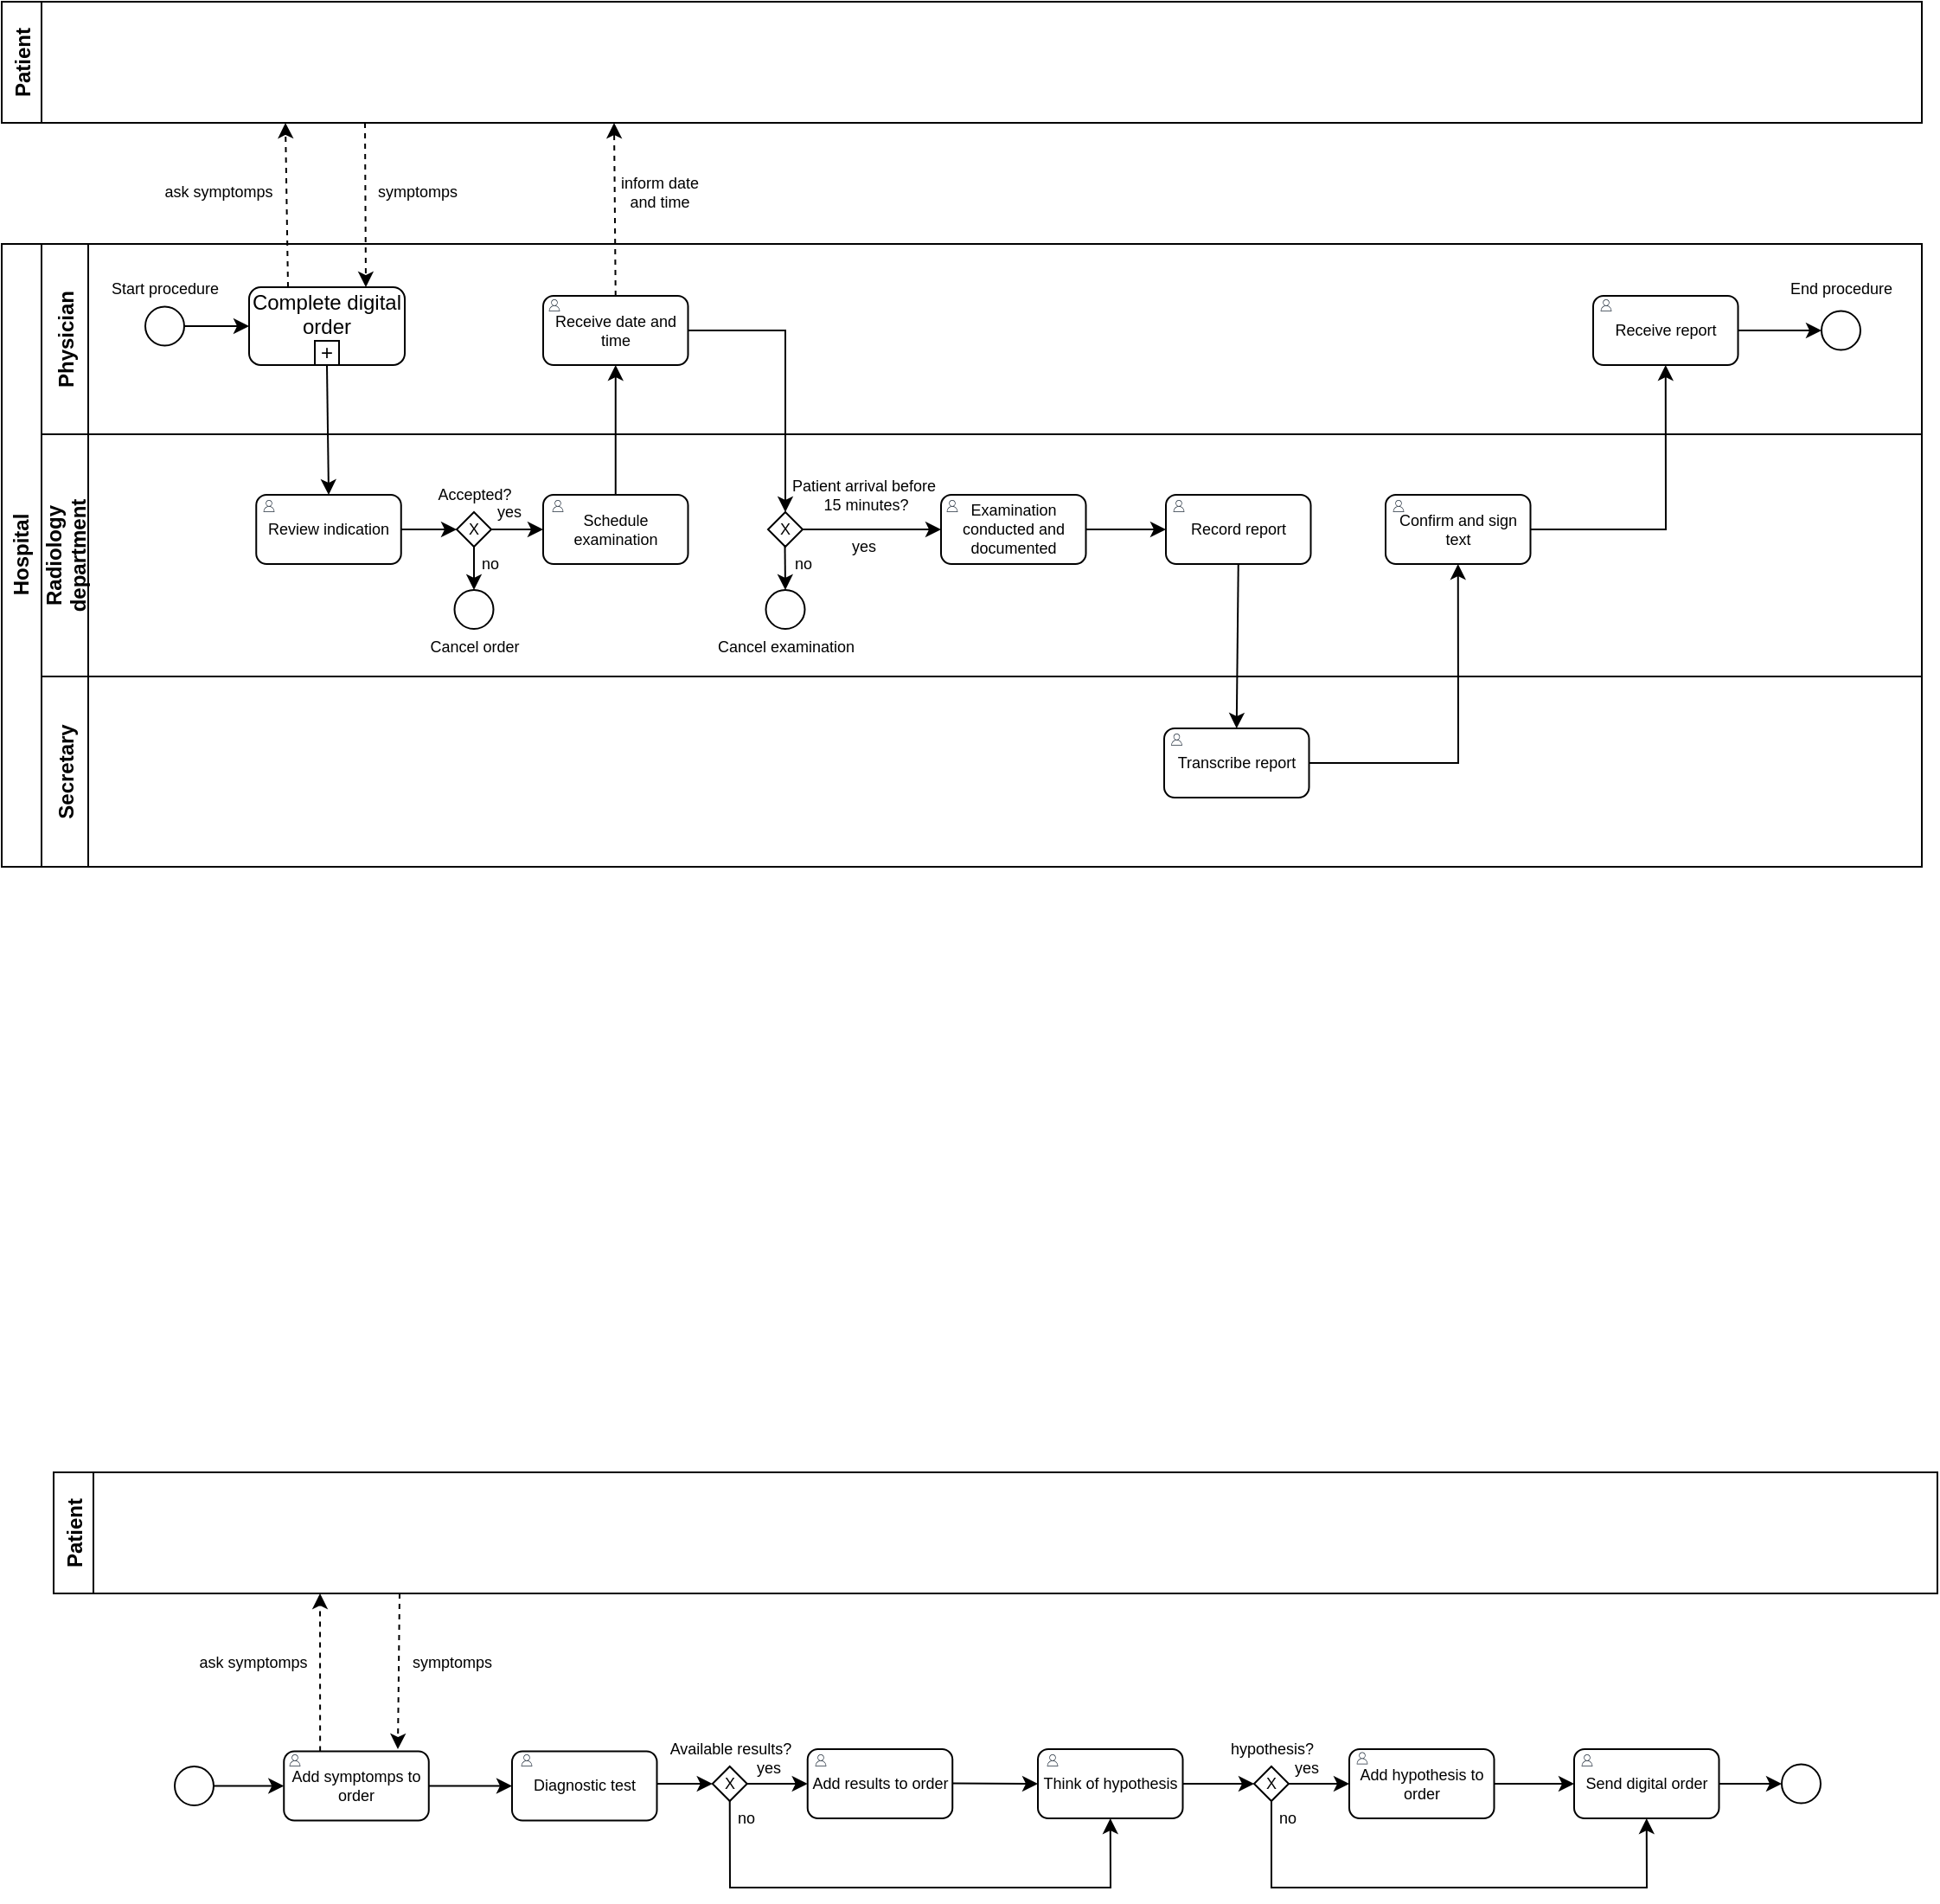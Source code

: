 <mxfile version="24.7.16" pages="2">
  <diagram id="EJlE_TRH75UnAv38Fqyw" name="Página-1">
    <mxGraphModel dx="1044" dy="3080" grid="1" gridSize="10" guides="1" tooltips="1" connect="1" arrows="1" fold="1" page="1" pageScale="1" pageWidth="1169" pageHeight="827" math="0" shadow="0">
      <root>
        <mxCell id="0" />
        <mxCell id="1" parent="0" />
        <mxCell id="QNHk2WDSE1Qy1YumwTAw-1" value="Patient" style="swimlane;horizontal=0;" parent="1" vertex="1">
          <mxGeometry x="10" y="-2460" width="1110" height="70" as="geometry" />
        </mxCell>
        <mxCell id="QNHk2WDSE1Qy1YumwTAw-54" value="" style="endArrow=classic;html=1;rounded=0;fontSize=9;targetPerimeterSpacing=0;dashed=1;exitX=0.25;exitY=0;exitDx=0;exitDy=0;" parent="1" source="QNHk2WDSE1Qy1YumwTAw-5" edge="1">
          <mxGeometry width="50" height="50" relative="1" as="geometry">
            <mxPoint x="320" y="-2330" as="sourcePoint" />
            <mxPoint x="174" y="-2390" as="targetPoint" />
          </mxGeometry>
        </mxCell>
        <mxCell id="QNHk2WDSE1Qy1YumwTAw-55" value="" style="endArrow=classic;html=1;rounded=0;fontSize=9;targetPerimeterSpacing=0;dashed=1;entryX=0.75;entryY=0;entryDx=0;entryDy=0;" parent="1" target="QNHk2WDSE1Qy1YumwTAw-5" edge="1">
          <mxGeometry width="50" height="50" relative="1" as="geometry">
            <mxPoint x="220" y="-2390" as="sourcePoint" />
            <mxPoint x="184.0" y="-2380" as="targetPoint" />
          </mxGeometry>
        </mxCell>
        <mxCell id="QNHk2WDSE1Qy1YumwTAw-56" value="" style="endArrow=classic;html=1;rounded=0;fontSize=9;targetPerimeterSpacing=0;dashed=1;exitX=0.5;exitY=0;exitDx=0;exitDy=0;" parent="1" source="QNHk2WDSE1Qy1YumwTAw-23" edge="1">
          <mxGeometry width="50" height="50" relative="1" as="geometry">
            <mxPoint x="350" y="-2295" as="sourcePoint" />
            <mxPoint x="364" y="-2390" as="targetPoint" />
          </mxGeometry>
        </mxCell>
        <mxCell id="QNHk2WDSE1Qy1YumwTAw-57" value="ask symptomps" style="text;html=1;align=center;verticalAlign=middle;resizable=0;points=[];autosize=1;strokeColor=none;fillColor=none;fontSize=9;" parent="1" vertex="1">
          <mxGeometry x="90" y="-2360" width="90" height="20" as="geometry" />
        </mxCell>
        <mxCell id="QNHk2WDSE1Qy1YumwTAw-58" value="symptomps" style="text;html=1;align=center;verticalAlign=middle;resizable=0;points=[];autosize=1;strokeColor=none;fillColor=none;fontSize=9;" parent="1" vertex="1">
          <mxGeometry x="215" y="-2360" width="70" height="20" as="geometry" />
        </mxCell>
        <mxCell id="QNHk2WDSE1Qy1YumwTAw-59" value="inform date &lt;br&gt;and time" style="text;html=1;align=center;verticalAlign=middle;resizable=0;points=[];autosize=1;strokeColor=none;fillColor=none;fontSize=9;" parent="1" vertex="1">
          <mxGeometry x="355" y="-2370" width="70" height="40" as="geometry" />
        </mxCell>
        <mxCell id="QNHk2WDSE1Qy1YumwTAw-61" value="" style="ellipse;whiteSpace=wrap;html=1;aspect=fixed;strokeWidth=1;fillColor=none;" parent="1" vertex="1">
          <mxGeometry x="110" y="-1440" width="22.5" height="22.5" as="geometry" />
        </mxCell>
        <mxCell id="QNHk2WDSE1Qy1YumwTAw-62" value="Patient" style="swimlane;horizontal=0;" parent="1" vertex="1">
          <mxGeometry x="40" y="-1610" width="1089" height="70" as="geometry" />
        </mxCell>
        <mxCell id="QNHk2WDSE1Qy1YumwTAw-63" value="Add symptomps to order" style="rounded=1;whiteSpace=wrap;html=1;strokeWidth=1;fontSize=9;fillColor=none;" parent="1" vertex="1">
          <mxGeometry x="173.13" y="-1448.75" width="83.75" height="40" as="geometry" />
        </mxCell>
        <mxCell id="QNHk2WDSE1Qy1YumwTAw-64" value="" style="endArrow=classic;html=1;rounded=0;fontSize=9;targetPerimeterSpacing=0;dashed=1;exitX=0.25;exitY=0;exitDx=0;exitDy=0;" parent="1" source="QNHk2WDSE1Qy1YumwTAw-63" edge="1">
          <mxGeometry width="50" height="50" relative="1" as="geometry">
            <mxPoint x="193.5" y="-1445" as="sourcePoint" />
            <mxPoint x="194.0" y="-1540" as="targetPoint" />
          </mxGeometry>
        </mxCell>
        <mxCell id="QNHk2WDSE1Qy1YumwTAw-65" value="" style="endArrow=classic;html=1;rounded=0;fontSize=9;targetPerimeterSpacing=0;dashed=1;" parent="1" edge="1">
          <mxGeometry width="50" height="50" relative="1" as="geometry">
            <mxPoint x="240" y="-1540" as="sourcePoint" />
            <mxPoint x="239" y="-1450" as="targetPoint" />
          </mxGeometry>
        </mxCell>
        <mxCell id="QNHk2WDSE1Qy1YumwTAw-66" value="ask symptomps" style="text;html=1;align=center;verticalAlign=middle;resizable=0;points=[];autosize=1;strokeColor=none;fillColor=none;fontSize=9;" parent="1" vertex="1">
          <mxGeometry x="110" y="-1510" width="90" height="20" as="geometry" />
        </mxCell>
        <mxCell id="QNHk2WDSE1Qy1YumwTAw-67" value="symptomps" style="text;html=1;align=center;verticalAlign=middle;resizable=0;points=[];autosize=1;strokeColor=none;fillColor=none;fontSize=9;" parent="1" vertex="1">
          <mxGeometry x="235" y="-1510" width="70" height="20" as="geometry" />
        </mxCell>
        <mxCell id="QNHk2WDSE1Qy1YumwTAw-68" value="" style="endArrow=classic;html=1;rounded=0;fontSize=9;targetPerimeterSpacing=0;exitX=1;exitY=0.5;exitDx=0;exitDy=0;entryX=0;entryY=0.5;entryDx=0;entryDy=0;" parent="1" source="QNHk2WDSE1Qy1YumwTAw-61" target="QNHk2WDSE1Qy1YumwTAw-63" edge="1">
          <mxGeometry width="50" height="50" relative="1" as="geometry">
            <mxPoint x="249" y="-1440" as="sourcePoint" />
            <mxPoint x="299" y="-1490" as="targetPoint" />
          </mxGeometry>
        </mxCell>
        <mxCell id="QNHk2WDSE1Qy1YumwTAw-70" value="Diagnostic test" style="rounded=1;whiteSpace=wrap;html=1;strokeWidth=1;fontSize=9;fillColor=none;" parent="1" vertex="1">
          <mxGeometry x="305" y="-1448.75" width="83.75" height="40" as="geometry" />
        </mxCell>
        <mxCell id="QNHk2WDSE1Qy1YumwTAw-71" value="" style="endArrow=classic;html=1;rounded=0;fontSize=9;targetPerimeterSpacing=0;exitX=1;exitY=0.5;exitDx=0;exitDy=0;entryX=0;entryY=0.5;entryDx=0;entryDy=0;" parent="1" source="QNHk2WDSE1Qy1YumwTAw-63" target="QNHk2WDSE1Qy1YumwTAw-70" edge="1">
          <mxGeometry width="50" height="50" relative="1" as="geometry">
            <mxPoint x="319" y="-1430" as="sourcePoint" />
            <mxPoint x="369" y="-1480" as="targetPoint" />
          </mxGeometry>
        </mxCell>
        <mxCell id="QNHk2WDSE1Qy1YumwTAw-72" value="X" style="rhombus;whiteSpace=wrap;html=1;strokeWidth=1;fontSize=9;fillColor=none;" parent="1" vertex="1">
          <mxGeometry x="420.87" y="-1440" width="20" height="20" as="geometry" />
        </mxCell>
        <mxCell id="QNHk2WDSE1Qy1YumwTAw-73" value="" style="endArrow=classic;html=1;rounded=0;fontSize=9;targetPerimeterSpacing=0;exitX=1;exitY=0.5;exitDx=0;exitDy=0;entryX=0;entryY=0.5;entryDx=0;entryDy=0;" parent="1" target="QNHk2WDSE1Qy1YumwTAw-72" edge="1">
          <mxGeometry width="50" height="50" relative="1" as="geometry">
            <mxPoint x="388.75" y="-1430" as="sourcePoint" />
            <mxPoint x="400.87" y="-35" as="targetPoint" />
          </mxGeometry>
        </mxCell>
        <mxCell id="QNHk2WDSE1Qy1YumwTAw-74" value="Available results?" style="text;html=1;align=center;verticalAlign=middle;resizable=0;points=[];autosize=1;strokeColor=none;fillColor=none;fontSize=9;" parent="1" vertex="1">
          <mxGeometry x="385.87" y="-1460" width="90" height="20" as="geometry" />
        </mxCell>
        <mxCell id="QNHk2WDSE1Qy1YumwTAw-76" value="" style="endArrow=classic;html=1;rounded=0;fontSize=9;targetPerimeterSpacing=0;exitX=0.5;exitY=1;exitDx=0;exitDy=0;entryX=0.5;entryY=1;entryDx=0;entryDy=0;" parent="1" source="QNHk2WDSE1Qy1YumwTAw-72" target="QNHk2WDSE1Qy1YumwTAw-82" edge="1">
          <mxGeometry width="50" height="50" relative="1" as="geometry">
            <mxPoint x="350.87" y="85" as="sourcePoint" />
            <mxPoint x="430.87" y="-1395" as="targetPoint" />
            <Array as="points">
              <mxPoint x="431" y="-1370" />
              <mxPoint x="651" y="-1370" />
            </Array>
          </mxGeometry>
        </mxCell>
        <mxCell id="QNHk2WDSE1Qy1YumwTAw-77" value="no" style="text;html=1;align=center;verticalAlign=middle;resizable=0;points=[];autosize=1;strokeColor=none;fillColor=none;fontSize=9;" parent="1" vertex="1">
          <mxGeometry x="424.87" y="-1420" width="30" height="20" as="geometry" />
        </mxCell>
        <mxCell id="QNHk2WDSE1Qy1YumwTAw-79" value="" style="endArrow=classic;html=1;rounded=0;fontSize=9;targetPerimeterSpacing=0;exitX=1;exitY=0.5;exitDx=0;exitDy=0;entryX=0;entryY=0.5;entryDx=0;entryDy=0;" parent="1" source="QNHk2WDSE1Qy1YumwTAw-72" target="QNHk2WDSE1Qy1YumwTAw-80" edge="1">
          <mxGeometry width="50" height="50" relative="1" as="geometry">
            <mxPoint x="390.87" y="-1405" as="sourcePoint" />
            <mxPoint x="470.87" y="-1430" as="targetPoint" />
          </mxGeometry>
        </mxCell>
        <mxCell id="QNHk2WDSE1Qy1YumwTAw-80" value="Add results to order" style="rounded=1;whiteSpace=wrap;html=1;strokeWidth=1;fontSize=9;fillColor=none;" parent="1" vertex="1">
          <mxGeometry x="475.87" y="-1450" width="83.75" height="40" as="geometry" />
        </mxCell>
        <mxCell id="QNHk2WDSE1Qy1YumwTAw-82" value="Think of hypothesis" style="rounded=1;whiteSpace=wrap;html=1;strokeWidth=1;fontSize=9;fillColor=none;" parent="1" vertex="1">
          <mxGeometry x="609" y="-1450" width="83.75" height="40" as="geometry" />
        </mxCell>
        <mxCell id="QNHk2WDSE1Qy1YumwTAw-85" value="" style="endArrow=classic;html=1;rounded=0;fontSize=9;targetPerimeterSpacing=0;exitX=1;exitY=0.5;exitDx=0;exitDy=0;entryX=0;entryY=0.5;entryDx=0;entryDy=0;" parent="1" target="QNHk2WDSE1Qy1YumwTAw-82" edge="1">
          <mxGeometry width="50" height="50" relative="1" as="geometry">
            <mxPoint x="559.62" y="-1430.2" as="sourcePoint" />
            <mxPoint x="591.74" y="-1430.2" as="targetPoint" />
          </mxGeometry>
        </mxCell>
        <mxCell id="QNHk2WDSE1Qy1YumwTAw-86" value="X" style="rhombus;whiteSpace=wrap;html=1;strokeWidth=1;fontSize=9;fillColor=none;" parent="1" vertex="1">
          <mxGeometry x="733.99" y="-1440" width="20" height="20" as="geometry" />
        </mxCell>
        <mxCell id="QNHk2WDSE1Qy1YumwTAw-87" value="" style="endArrow=classic;html=1;rounded=0;fontSize=9;targetPerimeterSpacing=0;exitX=1;exitY=0.5;exitDx=0;exitDy=0;entryX=0;entryY=0.5;entryDx=0;entryDy=0;" parent="1" source="QNHk2WDSE1Qy1YumwTAw-82" target="QNHk2WDSE1Qy1YumwTAw-86" edge="1">
          <mxGeometry width="50" height="50" relative="1" as="geometry">
            <mxPoint x="701.87" y="-1430" as="sourcePoint" />
            <mxPoint x="713.99" y="-35" as="targetPoint" />
          </mxGeometry>
        </mxCell>
        <mxCell id="QNHk2WDSE1Qy1YumwTAw-88" value="hypothesis?" style="text;html=1;align=center;verticalAlign=middle;resizable=0;points=[];autosize=1;strokeColor=none;fillColor=none;fontSize=9;" parent="1" vertex="1">
          <mxGeometry x="709" y="-1460" width="70" height="20" as="geometry" />
        </mxCell>
        <mxCell id="QNHk2WDSE1Qy1YumwTAw-89" value="" style="endArrow=classic;html=1;rounded=0;fontSize=9;targetPerimeterSpacing=0;exitX=0.5;exitY=1;exitDx=0;exitDy=0;entryX=0.5;entryY=1;entryDx=0;entryDy=0;" parent="1" source="QNHk2WDSE1Qy1YumwTAw-86" target="QNHk2WDSE1Qy1YumwTAw-93" edge="1">
          <mxGeometry width="50" height="50" relative="1" as="geometry">
            <mxPoint x="663.99" y="85" as="sourcePoint" />
            <mxPoint x="743.99" y="-1395" as="targetPoint" />
            <Array as="points">
              <mxPoint x="744" y="-1370" />
              <mxPoint x="961" y="-1370" />
            </Array>
          </mxGeometry>
        </mxCell>
        <mxCell id="QNHk2WDSE1Qy1YumwTAw-90" value="no" style="text;html=1;align=center;verticalAlign=middle;resizable=0;points=[];autosize=1;strokeColor=none;fillColor=none;fontSize=9;" parent="1" vertex="1">
          <mxGeometry x="737.99" y="-1420" width="30" height="20" as="geometry" />
        </mxCell>
        <mxCell id="QNHk2WDSE1Qy1YumwTAw-91" value="" style="endArrow=classic;html=1;rounded=0;fontSize=9;targetPerimeterSpacing=0;exitX=1;exitY=0.5;exitDx=0;exitDy=0;entryX=0;entryY=0.5;entryDx=0;entryDy=0;" parent="1" source="QNHk2WDSE1Qy1YumwTAw-86" edge="1">
          <mxGeometry width="50" height="50" relative="1" as="geometry">
            <mxPoint x="703.99" y="-1405" as="sourcePoint" />
            <mxPoint x="788.99" y="-1430" as="targetPoint" />
          </mxGeometry>
        </mxCell>
        <mxCell id="QNHk2WDSE1Qy1YumwTAw-92" value="Add hypothesis to order" style="rounded=1;whiteSpace=wrap;html=1;strokeWidth=1;fontSize=9;fillColor=none;" parent="1" vertex="1">
          <mxGeometry x="789" y="-1450" width="83.75" height="40" as="geometry" />
        </mxCell>
        <mxCell id="QNHk2WDSE1Qy1YumwTAw-93" value="Send digital order" style="rounded=1;whiteSpace=wrap;html=1;strokeWidth=1;fontSize=9;fillColor=none;" parent="1" vertex="1">
          <mxGeometry x="919" y="-1450" width="83.75" height="40" as="geometry" />
        </mxCell>
        <mxCell id="QNHk2WDSE1Qy1YumwTAw-94" value="" style="endArrow=classic;html=1;rounded=0;fontSize=9;targetPerimeterSpacing=0;exitX=1;exitY=0.5;exitDx=0;exitDy=0;entryX=0;entryY=0.5;entryDx=0;entryDy=0;" parent="1" source="QNHk2WDSE1Qy1YumwTAw-92" target="QNHk2WDSE1Qy1YumwTAw-93" edge="1">
          <mxGeometry width="50" height="50" relative="1" as="geometry">
            <mxPoint x="899" y="-1350" as="sourcePoint" />
            <mxPoint x="949" y="-1400" as="targetPoint" />
          </mxGeometry>
        </mxCell>
        <mxCell id="QNHk2WDSE1Qy1YumwTAw-95" value="yes" style="text;html=1;align=center;verticalAlign=middle;resizable=0;points=[];autosize=1;strokeColor=none;fillColor=none;fontSize=9;" parent="1" vertex="1">
          <mxGeometry x="744" y="-1448.75" width="40" height="20" as="geometry" />
        </mxCell>
        <mxCell id="QNHk2WDSE1Qy1YumwTAw-96" value="yes" style="text;html=1;align=center;verticalAlign=middle;resizable=0;points=[];autosize=1;strokeColor=none;fillColor=none;fontSize=9;" parent="1" vertex="1">
          <mxGeometry x="433" y="-1448.75" width="40" height="20" as="geometry" />
        </mxCell>
        <mxCell id="QNHk2WDSE1Qy1YumwTAw-97" value="" style="ellipse;whiteSpace=wrap;html=1;aspect=fixed;strokeWidth=1;fillColor=none;" parent="1" vertex="1">
          <mxGeometry x="1039" y="-1441.25" width="22.5" height="22.5" as="geometry" />
        </mxCell>
        <mxCell id="QNHk2WDSE1Qy1YumwTAw-98" value="" style="endArrow=classic;html=1;rounded=0;fontSize=9;targetPerimeterSpacing=0;entryX=0;entryY=0.5;entryDx=0;entryDy=0;exitX=1;exitY=0.5;exitDx=0;exitDy=0;" parent="1" source="QNHk2WDSE1Qy1YumwTAw-93" target="QNHk2WDSE1Qy1YumwTAw-97" edge="1">
          <mxGeometry width="50" height="50" relative="1" as="geometry">
            <mxPoint x="859" y="-1400" as="sourcePoint" />
            <mxPoint x="909" y="-1450" as="targetPoint" />
          </mxGeometry>
        </mxCell>
        <mxCell id="4UUF0EVpMLg_NeCCig8T-1" value="Hospital" style="swimlane;horizontal=0;whiteSpace=wrap;html=1;" parent="1" vertex="1">
          <mxGeometry x="10" y="-2320" width="1110" height="360" as="geometry" />
        </mxCell>
        <mxCell id="QNHk2WDSE1Qy1YumwTAw-4" value="Radiology &#xa;department" style="swimlane;horizontal=0;startSize=27;" parent="4UUF0EVpMLg_NeCCig8T-1" vertex="1">
          <mxGeometry x="23" y="110" width="1087" height="140" as="geometry" />
        </mxCell>
        <mxCell id="QNHk2WDSE1Qy1YumwTAw-10" value="Review indication" style="rounded=1;whiteSpace=wrap;html=1;strokeWidth=1;fontSize=9;fillColor=none;" parent="QNHk2WDSE1Qy1YumwTAw-4" vertex="1">
          <mxGeometry x="124.13" y="35" width="83.75" height="40" as="geometry" />
        </mxCell>
        <mxCell id="QNHk2WDSE1Qy1YumwTAw-12" value="X" style="rhombus;whiteSpace=wrap;html=1;strokeWidth=1;fontSize=9;fillColor=none;" parent="QNHk2WDSE1Qy1YumwTAw-4" vertex="1">
          <mxGeometry x="240" y="45" width="20" height="20" as="geometry" />
        </mxCell>
        <mxCell id="QNHk2WDSE1Qy1YumwTAw-13" value="" style="endArrow=classic;html=1;rounded=0;fontSize=9;targetPerimeterSpacing=0;exitX=1;exitY=0.5;exitDx=0;exitDy=0;entryX=0;entryY=0.5;entryDx=0;entryDy=0;" parent="QNHk2WDSE1Qy1YumwTAw-4" source="QNHk2WDSE1Qy1YumwTAw-10" target="QNHk2WDSE1Qy1YumwTAw-12" edge="1">
          <mxGeometry width="50" height="50" relative="1" as="geometry">
            <mxPoint x="190" y="50" as="sourcePoint" />
            <mxPoint x="240" as="targetPoint" />
          </mxGeometry>
        </mxCell>
        <mxCell id="QNHk2WDSE1Qy1YumwTAw-14" value="Accepted?" style="text;html=1;align=center;verticalAlign=middle;resizable=0;points=[];autosize=1;strokeColor=none;fillColor=none;fontSize=9;" parent="QNHk2WDSE1Qy1YumwTAw-4" vertex="1">
          <mxGeometry x="215" y="25" width="70" height="20" as="geometry" />
        </mxCell>
        <mxCell id="QNHk2WDSE1Qy1YumwTAw-15" value="" style="ellipse;whiteSpace=wrap;html=1;aspect=fixed;strokeWidth=1;fillColor=none;" parent="QNHk2WDSE1Qy1YumwTAw-4" vertex="1">
          <mxGeometry x="238.75" y="90" width="22.5" height="22.5" as="geometry" />
        </mxCell>
        <mxCell id="QNHk2WDSE1Qy1YumwTAw-16" value="" style="endArrow=classic;html=1;rounded=0;fontSize=9;targetPerimeterSpacing=0;exitX=0.5;exitY=1;exitDx=0;exitDy=0;entryX=0.5;entryY=0;entryDx=0;entryDy=0;" parent="QNHk2WDSE1Qy1YumwTAw-4" source="QNHk2WDSE1Qy1YumwTAw-12" target="QNHk2WDSE1Qy1YumwTAw-15" edge="1">
          <mxGeometry width="50" height="50" relative="1" as="geometry">
            <mxPoint x="190" y="120" as="sourcePoint" />
            <mxPoint x="240" y="70" as="targetPoint" />
          </mxGeometry>
        </mxCell>
        <mxCell id="QNHk2WDSE1Qy1YumwTAw-17" value="no" style="text;html=1;align=center;verticalAlign=middle;resizable=0;points=[];autosize=1;strokeColor=none;fillColor=none;fontSize=9;" parent="QNHk2WDSE1Qy1YumwTAw-4" vertex="1">
          <mxGeometry x="244" y="65" width="30" height="20" as="geometry" />
        </mxCell>
        <mxCell id="QNHk2WDSE1Qy1YumwTAw-21" value="Schedule examination" style="rounded=1;whiteSpace=wrap;html=1;strokeWidth=1;fontSize=9;fillColor=none;" parent="QNHk2WDSE1Qy1YumwTAw-4" vertex="1">
          <mxGeometry x="290" y="35" width="83.75" height="40" as="geometry" />
        </mxCell>
        <mxCell id="QNHk2WDSE1Qy1YumwTAw-26" value="Examination conducted and documented" style="rounded=1;whiteSpace=wrap;html=1;strokeWidth=1;fontSize=9;fillColor=none;" parent="QNHk2WDSE1Qy1YumwTAw-4" vertex="1">
          <mxGeometry x="520" y="35" width="83.75" height="40" as="geometry" />
        </mxCell>
        <mxCell id="QNHk2WDSE1Qy1YumwTAw-27" value="X" style="rhombus;whiteSpace=wrap;html=1;strokeWidth=1;fontSize=9;fillColor=none;" parent="QNHk2WDSE1Qy1YumwTAw-4" vertex="1">
          <mxGeometry x="420" y="45" width="20" height="20" as="geometry" />
        </mxCell>
        <mxCell id="QNHk2WDSE1Qy1YumwTAw-28" value="Patient arrival before&lt;br&gt;&amp;nbsp;15 minutes?" style="text;html=1;align=center;verticalAlign=middle;resizable=0;points=[];autosize=1;strokeColor=none;fillColor=none;fontSize=9;" parent="QNHk2WDSE1Qy1YumwTAw-4" vertex="1">
          <mxGeometry x="420" y="15" width="110" height="40" as="geometry" />
        </mxCell>
        <mxCell id="QNHk2WDSE1Qy1YumwTAw-29" value="" style="endArrow=classic;html=1;rounded=0;fontSize=9;targetPerimeterSpacing=0;exitX=1;exitY=0.5;exitDx=0;exitDy=0;entryX=0;entryY=0.5;entryDx=0;entryDy=0;" parent="QNHk2WDSE1Qy1YumwTAw-4" source="QNHk2WDSE1Qy1YumwTAw-27" target="QNHk2WDSE1Qy1YumwTAw-26" edge="1">
          <mxGeometry width="50" height="50" relative="1" as="geometry">
            <mxPoint x="420" y="70" as="sourcePoint" />
            <mxPoint x="470" y="20" as="targetPoint" />
          </mxGeometry>
        </mxCell>
        <mxCell id="QNHk2WDSE1Qy1YumwTAw-30" value="" style="ellipse;whiteSpace=wrap;html=1;aspect=fixed;strokeWidth=1;fillColor=none;" parent="QNHk2WDSE1Qy1YumwTAw-4" vertex="1">
          <mxGeometry x="418.75" y="90" width="22.5" height="22.5" as="geometry" />
        </mxCell>
        <mxCell id="QNHk2WDSE1Qy1YumwTAw-31" value="" style="endArrow=classic;html=1;rounded=0;fontSize=9;targetPerimeterSpacing=0;exitX=0.15;exitY=-0.051;exitDx=0;exitDy=0;entryX=0.5;entryY=0;entryDx=0;entryDy=0;exitPerimeter=0;" parent="QNHk2WDSE1Qy1YumwTAw-4" source="QNHk2WDSE1Qy1YumwTAw-32" target="QNHk2WDSE1Qy1YumwTAw-30" edge="1">
          <mxGeometry width="50" height="50" relative="1" as="geometry">
            <mxPoint x="431.25" y="65" as="sourcePoint" />
            <mxPoint x="401.25" y="1520" as="targetPoint" />
          </mxGeometry>
        </mxCell>
        <mxCell id="QNHk2WDSE1Qy1YumwTAw-32" value="no" style="text;html=1;align=center;verticalAlign=middle;resizable=0;points=[];autosize=1;strokeColor=none;fillColor=none;fontSize=9;" parent="QNHk2WDSE1Qy1YumwTAw-4" vertex="1">
          <mxGeometry x="425.25" y="65" width="30" height="20" as="geometry" />
        </mxCell>
        <mxCell id="QNHk2WDSE1Qy1YumwTAw-33" value="yes" style="text;html=1;align=center;verticalAlign=middle;resizable=0;points=[];autosize=1;strokeColor=none;fillColor=none;fontSize=9;" parent="QNHk2WDSE1Qy1YumwTAw-4" vertex="1">
          <mxGeometry x="455" y="55" width="40" height="20" as="geometry" />
        </mxCell>
        <mxCell id="QNHk2WDSE1Qy1YumwTAw-38" value="Record report" style="rounded=1;whiteSpace=wrap;html=1;strokeWidth=1;fontSize=9;fillColor=none;" parent="QNHk2WDSE1Qy1YumwTAw-4" vertex="1">
          <mxGeometry x="650" y="35" width="83.75" height="40" as="geometry" />
        </mxCell>
        <mxCell id="QNHk2WDSE1Qy1YumwTAw-39" value="" style="endArrow=classic;html=1;rounded=0;fontSize=9;targetPerimeterSpacing=0;exitX=1;exitY=0.5;exitDx=0;exitDy=0;entryX=0;entryY=0.5;entryDx=0;entryDy=0;" parent="QNHk2WDSE1Qy1YumwTAw-4" source="QNHk2WDSE1Qy1YumwTAw-26" target="QNHk2WDSE1Qy1YumwTAw-38" edge="1">
          <mxGeometry width="50" height="50" relative="1" as="geometry">
            <mxPoint x="610" y="100" as="sourcePoint" />
            <mxPoint x="660" y="50" as="targetPoint" />
          </mxGeometry>
        </mxCell>
        <mxCell id="QNHk2WDSE1Qy1YumwTAw-41" value="Cancel order" style="text;html=1;align=center;verticalAlign=middle;resizable=0;points=[];autosize=1;strokeColor=none;fillColor=none;fontSize=9;" parent="QNHk2WDSE1Qy1YumwTAw-4" vertex="1">
          <mxGeometry x="210" y="112.5" width="80" height="20" as="geometry" />
        </mxCell>
        <mxCell id="QNHk2WDSE1Qy1YumwTAw-42" value="Cancel examination" style="text;html=1;align=center;verticalAlign=middle;resizable=0;points=[];autosize=1;strokeColor=none;fillColor=none;fontSize=9;" parent="QNHk2WDSE1Qy1YumwTAw-4" vertex="1">
          <mxGeometry x="380" y="112.5" width="100" height="20" as="geometry" />
        </mxCell>
        <mxCell id="QNHk2WDSE1Qy1YumwTAw-45" value="Confirm and sign text" style="rounded=1;whiteSpace=wrap;html=1;strokeWidth=1;fontSize=9;fillColor=none;" parent="QNHk2WDSE1Qy1YumwTAw-4" vertex="1">
          <mxGeometry x="777" y="35" width="83.75" height="40" as="geometry" />
        </mxCell>
        <mxCell id="vk6SjFvmAoGc1jPSLUOf-1" value="yes" style="text;html=1;align=center;verticalAlign=middle;resizable=0;points=[];autosize=1;strokeColor=none;fillColor=none;fontSize=9;" parent="QNHk2WDSE1Qy1YumwTAw-4" vertex="1">
          <mxGeometry x="250" y="35" width="40" height="20" as="geometry" />
        </mxCell>
        <mxCell id="vk6SjFvmAoGc1jPSLUOf-2" value="" style="endArrow=none;html=1;rounded=0;fontSize=9;exitX=1;exitY=0.5;exitDx=0;exitDy=0;" parent="QNHk2WDSE1Qy1YumwTAw-4" source="QNHk2WDSE1Qy1YumwTAw-12" target="vk6SjFvmAoGc1jPSLUOf-1" edge="1">
          <mxGeometry width="50" height="50" relative="1" as="geometry">
            <mxPoint x="260" y="55" as="sourcePoint" />
            <mxPoint x="290" y="55" as="targetPoint" />
          </mxGeometry>
        </mxCell>
        <mxCell id="vk6SjFvmAoGc1jPSLUOf-3" value="" style="endArrow=classic;html=1;rounded=0;fontSize=9;targetPerimeterSpacing=0;entryX=0;entryY=0.5;entryDx=0;entryDy=0;" parent="QNHk2WDSE1Qy1YumwTAw-4" source="QNHk2WDSE1Qy1YumwTAw-12" target="QNHk2WDSE1Qy1YumwTAw-21" edge="1">
          <mxGeometry width="50" height="50" relative="1" as="geometry">
            <mxPoint x="300" y="90" as="sourcePoint" />
            <mxPoint x="350" y="40" as="targetPoint" />
          </mxGeometry>
        </mxCell>
        <mxCell id="dXp_FnK3E7WxubOuzzvO-1" value="" style="sketch=0;outlineConnect=0;fontColor=#232F3E;gradientColor=none;fillColor=#232F3D;strokeColor=none;dashed=0;verticalLabelPosition=bottom;verticalAlign=top;align=center;html=1;fontSize=12;fontStyle=0;aspect=fixed;pointerEvents=1;shape=mxgraph.aws4.user;" vertex="1" parent="QNHk2WDSE1Qy1YumwTAw-4">
          <mxGeometry x="128" y="38" width="7" height="7" as="geometry" />
        </mxCell>
        <mxCell id="dXp_FnK3E7WxubOuzzvO-2" value="" style="sketch=0;outlineConnect=0;fontColor=#232F3E;gradientColor=none;fillColor=#232F3D;strokeColor=none;dashed=0;verticalLabelPosition=bottom;verticalAlign=top;align=center;html=1;fontSize=12;fontStyle=0;aspect=fixed;pointerEvents=1;shape=mxgraph.aws4.user;" vertex="1" parent="QNHk2WDSE1Qy1YumwTAw-4">
          <mxGeometry x="295" y="38" width="7" height="7" as="geometry" />
        </mxCell>
        <mxCell id="dXp_FnK3E7WxubOuzzvO-4" value="" style="sketch=0;outlineConnect=0;fontColor=#232F3E;gradientColor=none;fillColor=#232F3D;strokeColor=none;dashed=0;verticalLabelPosition=bottom;verticalAlign=top;align=center;html=1;fontSize=12;fontStyle=0;aspect=fixed;pointerEvents=1;shape=mxgraph.aws4.user;" vertex="1" parent="QNHk2WDSE1Qy1YumwTAw-4">
          <mxGeometry x="523" y="38" width="7" height="7" as="geometry" />
        </mxCell>
        <mxCell id="dXp_FnK3E7WxubOuzzvO-5" value="" style="sketch=0;outlineConnect=0;fontColor=#232F3E;gradientColor=none;fillColor=#232F3D;strokeColor=none;dashed=0;verticalLabelPosition=bottom;verticalAlign=top;align=center;html=1;fontSize=12;fontStyle=0;aspect=fixed;pointerEvents=1;shape=mxgraph.aws4.user;" vertex="1" parent="QNHk2WDSE1Qy1YumwTAw-4">
          <mxGeometry x="654" y="38" width="7" height="7" as="geometry" />
        </mxCell>
        <mxCell id="dXp_FnK3E7WxubOuzzvO-7" value="" style="sketch=0;outlineConnect=0;fontColor=#232F3E;gradientColor=none;fillColor=#232F3D;strokeColor=none;dashed=0;verticalLabelPosition=bottom;verticalAlign=top;align=center;html=1;fontSize=12;fontStyle=0;aspect=fixed;pointerEvents=1;shape=mxgraph.aws4.user;" vertex="1" parent="QNHk2WDSE1Qy1YumwTAw-4">
          <mxGeometry x="781" y="38" width="7" height="7" as="geometry" />
        </mxCell>
        <mxCell id="QNHk2WDSE1Qy1YumwTAw-2" value="Secretary" style="swimlane;horizontal=0;startSize=27;" parent="4UUF0EVpMLg_NeCCig8T-1" vertex="1">
          <mxGeometry x="23" y="250" width="1087" height="110" as="geometry" />
        </mxCell>
        <mxCell id="QNHk2WDSE1Qy1YumwTAw-43" value="Transcribe report" style="rounded=1;whiteSpace=wrap;html=1;strokeWidth=1;fontSize=9;fillColor=none;" parent="QNHk2WDSE1Qy1YumwTAw-2" vertex="1">
          <mxGeometry x="649" y="30" width="83.75" height="40" as="geometry" />
        </mxCell>
        <mxCell id="dXp_FnK3E7WxubOuzzvO-6" value="" style="sketch=0;outlineConnect=0;fontColor=#232F3E;gradientColor=none;fillColor=#232F3D;strokeColor=none;dashed=0;verticalLabelPosition=bottom;verticalAlign=top;align=center;html=1;fontSize=12;fontStyle=0;aspect=fixed;pointerEvents=1;shape=mxgraph.aws4.user;" vertex="1" parent="QNHk2WDSE1Qy1YumwTAw-2">
          <mxGeometry x="652.75" y="33" width="7" height="7" as="geometry" />
        </mxCell>
        <mxCell id="QNHk2WDSE1Qy1YumwTAw-44" value="" style="endArrow=classic;html=1;rounded=0;fontSize=9;targetPerimeterSpacing=0;exitX=0.5;exitY=1;exitDx=0;exitDy=0;entryX=0.5;entryY=0;entryDx=0;entryDy=0;" parent="4UUF0EVpMLg_NeCCig8T-1" source="QNHk2WDSE1Qy1YumwTAw-38" target="QNHk2WDSE1Qy1YumwTAw-43" edge="1">
          <mxGeometry width="50" height="50" relative="1" as="geometry">
            <mxPoint x="640" y="360" as="sourcePoint" />
            <mxPoint x="690" y="310" as="targetPoint" />
          </mxGeometry>
        </mxCell>
        <mxCell id="QNHk2WDSE1Qy1YumwTAw-53" value="" style="endArrow=classic;html=1;rounded=0;fontSize=9;targetPerimeterSpacing=0;exitX=1;exitY=0.5;exitDx=0;exitDy=0;entryX=0.5;entryY=1;entryDx=0;entryDy=0;" parent="4UUF0EVpMLg_NeCCig8T-1" source="QNHk2WDSE1Qy1YumwTAw-43" target="QNHk2WDSE1Qy1YumwTAw-45" edge="1">
          <mxGeometry width="50" height="50" relative="1" as="geometry">
            <mxPoint x="860" y="180" as="sourcePoint" />
            <mxPoint x="910" y="130" as="targetPoint" />
            <Array as="points">
              <mxPoint x="842" y="300" />
            </Array>
          </mxGeometry>
        </mxCell>
        <mxCell id="QNHk2WDSE1Qy1YumwTAw-3" value="Physician" style="swimlane;horizontal=0;strokeWidth=1;startSize=27;" parent="4UUF0EVpMLg_NeCCig8T-1" vertex="1">
          <mxGeometry x="23" width="1087" height="110" as="geometry" />
        </mxCell>
        <mxCell id="QNHk2WDSE1Qy1YumwTAw-5" value="Complete digital order&lt;br&gt;+" style="rounded=1;whiteSpace=wrap;html=1;" parent="QNHk2WDSE1Qy1YumwTAw-3" vertex="1">
          <mxGeometry x="120" y="25" width="90" height="45" as="geometry" />
        </mxCell>
        <mxCell id="QNHk2WDSE1Qy1YumwTAw-6" value="" style="whiteSpace=wrap;html=1;aspect=fixed;fillColor=none;strokeWidth=1;" parent="QNHk2WDSE1Qy1YumwTAw-3" vertex="1">
          <mxGeometry x="158" y="56" width="14" height="14" as="geometry" />
        </mxCell>
        <mxCell id="QNHk2WDSE1Qy1YumwTAw-7" value="" style="ellipse;whiteSpace=wrap;html=1;aspect=fixed;strokeWidth=1;fillColor=none;" parent="QNHk2WDSE1Qy1YumwTAw-3" vertex="1">
          <mxGeometry x="60" y="36.25" width="22.5" height="22.5" as="geometry" />
        </mxCell>
        <mxCell id="QNHk2WDSE1Qy1YumwTAw-8" value="" style="endArrow=classic;html=1;rounded=0;exitX=1;exitY=0.5;exitDx=0;exitDy=0;entryX=0;entryY=0.5;entryDx=0;entryDy=0;targetPerimeterSpacing=0;" parent="QNHk2WDSE1Qy1YumwTAw-3" source="QNHk2WDSE1Qy1YumwTAw-7" target="QNHk2WDSE1Qy1YumwTAw-5" edge="1">
          <mxGeometry width="50" height="50" relative="1" as="geometry">
            <mxPoint x="160" y="120" as="sourcePoint" />
            <mxPoint x="210" y="70" as="targetPoint" />
          </mxGeometry>
        </mxCell>
        <mxCell id="QNHk2WDSE1Qy1YumwTAw-9" value="Start procedure" style="text;html=1;align=center;verticalAlign=middle;resizable=0;points=[];autosize=1;strokeColor=none;fillColor=none;fontSize=9;" parent="QNHk2WDSE1Qy1YumwTAw-3" vertex="1">
          <mxGeometry x="26.25" y="16.25" width="90" height="20" as="geometry" />
        </mxCell>
        <mxCell id="QNHk2WDSE1Qy1YumwTAw-23" value="Receive date and time" style="rounded=1;whiteSpace=wrap;html=1;strokeWidth=1;fontSize=9;fillColor=none;" parent="QNHk2WDSE1Qy1YumwTAw-3" vertex="1">
          <mxGeometry x="290" y="30" width="83.75" height="40" as="geometry" />
        </mxCell>
        <mxCell id="QNHk2WDSE1Qy1YumwTAw-48" value="Receive report" style="rounded=1;whiteSpace=wrap;html=1;strokeWidth=1;fontSize=9;fillColor=none;" parent="QNHk2WDSE1Qy1YumwTAw-3" vertex="1">
          <mxGeometry x="897" y="30" width="83.75" height="40" as="geometry" />
        </mxCell>
        <mxCell id="QNHk2WDSE1Qy1YumwTAw-50" value="" style="ellipse;whiteSpace=wrap;html=1;aspect=fixed;strokeWidth=1;fillColor=none;" parent="QNHk2WDSE1Qy1YumwTAw-3" vertex="1">
          <mxGeometry x="1029" y="38.75" width="22.5" height="22.5" as="geometry" />
        </mxCell>
        <mxCell id="QNHk2WDSE1Qy1YumwTAw-51" value="" style="endArrow=classic;html=1;rounded=0;fontSize=9;targetPerimeterSpacing=0;exitX=1;exitY=0.5;exitDx=0;exitDy=0;entryX=0;entryY=0.5;entryDx=0;entryDy=0;" parent="QNHk2WDSE1Qy1YumwTAw-3" source="QNHk2WDSE1Qy1YumwTAw-48" target="QNHk2WDSE1Qy1YumwTAw-50" edge="1">
          <mxGeometry width="50" height="50" relative="1" as="geometry">
            <mxPoint x="999" y="106" as="sourcePoint" />
            <mxPoint x="1049" y="56" as="targetPoint" />
          </mxGeometry>
        </mxCell>
        <mxCell id="QNHk2WDSE1Qy1YumwTAw-52" value="End procedure" style="text;html=1;align=center;verticalAlign=middle;resizable=0;points=[];autosize=1;strokeColor=none;fillColor=none;fontSize=9;" parent="QNHk2WDSE1Qy1YumwTAw-3" vertex="1">
          <mxGeometry x="1000.25" y="16.25" width="80" height="20" as="geometry" />
        </mxCell>
        <mxCell id="QNHk2WDSE1Qy1YumwTAw-49" value="" style="endArrow=classic;html=1;rounded=0;fontSize=9;targetPerimeterSpacing=0;exitX=1;exitY=0.5;exitDx=0;exitDy=0;entryX=0.5;entryY=1;entryDx=0;entryDy=0;" parent="QNHk2WDSE1Qy1YumwTAw-3" source="QNHk2WDSE1Qy1YumwTAw-45" target="QNHk2WDSE1Qy1YumwTAw-48" edge="1">
          <mxGeometry width="50" height="50" relative="1" as="geometry">
            <mxPoint x="877" y="185" as="sourcePoint" />
            <mxPoint x="927" y="135" as="targetPoint" />
            <Array as="points">
              <mxPoint x="939" y="165" />
            </Array>
          </mxGeometry>
        </mxCell>
        <mxCell id="dXp_FnK3E7WxubOuzzvO-3" value="" style="sketch=0;outlineConnect=0;fontColor=#232F3E;gradientColor=none;fillColor=#232F3D;strokeColor=none;dashed=0;verticalLabelPosition=bottom;verticalAlign=top;align=center;html=1;fontSize=12;fontStyle=0;aspect=fixed;pointerEvents=1;shape=mxgraph.aws4.user;" vertex="1" parent="QNHk2WDSE1Qy1YumwTAw-3">
          <mxGeometry x="293" y="32" width="7" height="7" as="geometry" />
        </mxCell>
        <mxCell id="dXp_FnK3E7WxubOuzzvO-8" value="" style="sketch=0;outlineConnect=0;fontColor=#232F3E;gradientColor=none;fillColor=#232F3D;strokeColor=none;dashed=0;verticalLabelPosition=bottom;verticalAlign=top;align=center;html=1;fontSize=12;fontStyle=0;aspect=fixed;pointerEvents=1;shape=mxgraph.aws4.user;" vertex="1" parent="QNHk2WDSE1Qy1YumwTAw-3">
          <mxGeometry x="901" y="32" width="7" height="7" as="geometry" />
        </mxCell>
        <mxCell id="QNHk2WDSE1Qy1YumwTAw-11" value="" style="endArrow=classic;html=1;rounded=0;fontSize=9;targetPerimeterSpacing=0;exitX=0.5;exitY=1;exitDx=0;exitDy=0;entryX=0.5;entryY=0;entryDx=0;entryDy=0;" parent="4UUF0EVpMLg_NeCCig8T-1" source="QNHk2WDSE1Qy1YumwTAw-6" target="QNHk2WDSE1Qy1YumwTAw-10" edge="1">
          <mxGeometry width="50" height="50" relative="1" as="geometry">
            <mxPoint x="210" y="170" as="sourcePoint" />
            <mxPoint x="260" y="120" as="targetPoint" />
          </mxGeometry>
        </mxCell>
        <mxCell id="QNHk2WDSE1Qy1YumwTAw-22" value="" style="endArrow=classic;html=1;rounded=0;fontSize=9;targetPerimeterSpacing=0;exitX=0.5;exitY=0;exitDx=0;exitDy=0;entryX=0.5;entryY=1;entryDx=0;entryDy=0;" parent="4UUF0EVpMLg_NeCCig8T-1" source="QNHk2WDSE1Qy1YumwTAw-21" target="QNHk2WDSE1Qy1YumwTAw-23" edge="1">
          <mxGeometry width="50" height="50" relative="1" as="geometry">
            <mxPoint x="320" y="130" as="sourcePoint" />
            <mxPoint x="352" y="80" as="targetPoint" />
          </mxGeometry>
        </mxCell>
        <mxCell id="QNHk2WDSE1Qy1YumwTAw-24" value="" style="endArrow=classic;html=1;rounded=0;fontSize=9;targetPerimeterSpacing=0;entryX=0.5;entryY=0;entryDx=0;entryDy=0;exitX=1;exitY=0.5;exitDx=0;exitDy=0;" parent="4UUF0EVpMLg_NeCCig8T-1" source="QNHk2WDSE1Qy1YumwTAw-23" target="QNHk2WDSE1Qy1YumwTAw-27" edge="1">
          <mxGeometry width="50" height="50" relative="1" as="geometry">
            <mxPoint x="450" y="50" as="sourcePoint" />
            <mxPoint x="450" y="160" as="targetPoint" />
            <Array as="points">
              <mxPoint x="453" y="50" />
            </Array>
          </mxGeometry>
        </mxCell>
        <mxCell id="Mmiz1_5tR6Hu_ofaWx2c-1" value="" style="sketch=0;outlineConnect=0;fontColor=#232F3E;gradientColor=none;fillColor=#232F3D;strokeColor=none;dashed=0;verticalLabelPosition=bottom;verticalAlign=top;align=center;html=1;fontSize=12;fontStyle=0;aspect=fixed;pointerEvents=1;shape=mxgraph.aws4.user;" vertex="1" parent="1">
          <mxGeometry x="176" y="-1447" width="7" height="7" as="geometry" />
        </mxCell>
        <mxCell id="Mmiz1_5tR6Hu_ofaWx2c-2" value="" style="sketch=0;outlineConnect=0;fontColor=#232F3E;gradientColor=none;fillColor=#232F3D;strokeColor=none;dashed=0;verticalLabelPosition=bottom;verticalAlign=top;align=center;html=1;fontSize=12;fontStyle=0;aspect=fixed;pointerEvents=1;shape=mxgraph.aws4.user;" vertex="1" parent="1">
          <mxGeometry x="310" y="-1447" width="7" height="7" as="geometry" />
        </mxCell>
        <mxCell id="Mmiz1_5tR6Hu_ofaWx2c-3" value="" style="sketch=0;outlineConnect=0;fontColor=#232F3E;gradientColor=none;fillColor=#232F3D;strokeColor=none;dashed=0;verticalLabelPosition=bottom;verticalAlign=top;align=center;html=1;fontSize=12;fontStyle=0;aspect=fixed;pointerEvents=1;shape=mxgraph.aws4.user;" vertex="1" parent="1">
          <mxGeometry x="480" y="-1447" width="7" height="7" as="geometry" />
        </mxCell>
        <mxCell id="Mmiz1_5tR6Hu_ofaWx2c-4" value="" style="sketch=0;outlineConnect=0;fontColor=#232F3E;gradientColor=none;fillColor=#232F3D;strokeColor=none;dashed=0;verticalLabelPosition=bottom;verticalAlign=top;align=center;html=1;fontSize=12;fontStyle=0;aspect=fixed;pointerEvents=1;shape=mxgraph.aws4.user;" vertex="1" parent="1">
          <mxGeometry x="614" y="-1447" width="7" height="7" as="geometry" />
        </mxCell>
        <mxCell id="Mmiz1_5tR6Hu_ofaWx2c-5" value="" style="sketch=0;outlineConnect=0;fontColor=#232F3E;gradientColor=none;fillColor=#232F3D;strokeColor=none;dashed=0;verticalLabelPosition=bottom;verticalAlign=top;align=center;html=1;fontSize=12;fontStyle=0;aspect=fixed;pointerEvents=1;shape=mxgraph.aws4.user;" vertex="1" parent="1">
          <mxGeometry x="793" y="-1448.25" width="7" height="7" as="geometry" />
        </mxCell>
        <mxCell id="Mmiz1_5tR6Hu_ofaWx2c-6" value="" style="sketch=0;outlineConnect=0;fontColor=#232F3E;gradientColor=none;fillColor=#232F3D;strokeColor=none;dashed=0;verticalLabelPosition=bottom;verticalAlign=top;align=center;html=1;fontSize=12;fontStyle=0;aspect=fixed;pointerEvents=1;shape=mxgraph.aws4.user;" vertex="1" parent="1">
          <mxGeometry x="923" y="-1447" width="7" height="7" as="geometry" />
        </mxCell>
      </root>
    </mxGraphModel>
  </diagram>
  <diagram id="84MF8u4VIZMF9Ld5FCGy" name="Página-2">
    <mxGraphModel dx="420" dy="3732" grid="1" gridSize="10" guides="1" tooltips="1" connect="1" arrows="1" fold="1" page="1" pageScale="1" pageWidth="1654" pageHeight="1169" math="0" shadow="0">
      <root>
        <mxCell id="0" />
        <mxCell id="1" parent="0" />
        <mxCell id="htn3oL57G23V9cVcqPmQ-1" value="Client" style="swimlane;horizontal=0;" parent="1" vertex="1">
          <mxGeometry y="-3500" width="1629" height="70" as="geometry" />
        </mxCell>
        <mxCell id="htn3oL57G23V9cVcqPmQ-4" value="Broker" style="swimlane;horizontal=0;strokeWidth=1;" parent="1" vertex="1">
          <mxGeometry x="0.5" y="-3360" width="1629" height="140" as="geometry" />
        </mxCell>
        <mxCell id="htn3oL57G23V9cVcqPmQ-8" value="" style="endArrow=classic;html=1;rounded=0;exitX=1;exitY=0.5;exitDx=0;exitDy=0;entryX=0;entryY=0.5;entryDx=0;entryDy=0;targetPerimeterSpacing=0;" parent="htn3oL57G23V9cVcqPmQ-4" edge="1">
          <mxGeometry width="50" height="50" relative="1" as="geometry">
            <mxPoint x="83.75" y="48.125" as="sourcePoint" />
            <mxPoint x="120" y="47.5" as="targetPoint" />
          </mxGeometry>
        </mxCell>
        <mxCell id="htn3oL57G23V9cVcqPmQ-9" value="Start procedure" style="text;html=1;align=center;verticalAlign=middle;resizable=0;points=[];autosize=1;strokeColor=none;fillColor=none;fontSize=9;" parent="htn3oL57G23V9cVcqPmQ-4" vertex="1">
          <mxGeometry x="26.25" y="60" width="90" height="20" as="geometry" />
        </mxCell>
        <mxCell id="-DVn-FwIMz4xGNtjaVsw-1" value="Preliminary elegibility check" style="rounded=1;whiteSpace=wrap;html=1;strokeWidth=1;fontSize=9;fillColor=none;" parent="htn3oL57G23V9cVcqPmQ-4" vertex="1">
          <mxGeometry x="119" y="27.5" width="83.75" height="40" as="geometry" />
        </mxCell>
        <mxCell id="-DVn-FwIMz4xGNtjaVsw-2" value="X" style="rhombus;whiteSpace=wrap;html=1;strokeWidth=1;fontSize=9;fillColor=none;" parent="htn3oL57G23V9cVcqPmQ-4" vertex="1">
          <mxGeometry x="234.87" y="36.25" width="20" height="20" as="geometry" />
        </mxCell>
        <mxCell id="-DVn-FwIMz4xGNtjaVsw-3" value="" style="endArrow=classic;html=1;rounded=0;fontSize=9;targetPerimeterSpacing=0;exitX=1;exitY=0.5;exitDx=0;exitDy=0;entryX=0;entryY=0.5;entryDx=0;entryDy=0;" parent="htn3oL57G23V9cVcqPmQ-4" target="-DVn-FwIMz4xGNtjaVsw-2" edge="1">
          <mxGeometry width="50" height="50" relative="1" as="geometry">
            <mxPoint x="202.75" y="46.25" as="sourcePoint" />
            <mxPoint x="204.87" y="2191.25" as="targetPoint" />
          </mxGeometry>
        </mxCell>
        <mxCell id="-DVn-FwIMz4xGNtjaVsw-4" value="Broker can respond&lt;br&gt;within 1 week?" style="text;html=1;align=center;verticalAlign=middle;resizable=0;points=[];autosize=1;strokeColor=none;fillColor=none;fontSize=9;" parent="htn3oL57G23V9cVcqPmQ-4" vertex="1">
          <mxGeometry x="194.87" width="100" height="40" as="geometry" />
        </mxCell>
        <mxCell id="-DVn-FwIMz4xGNtjaVsw-6" value="no" style="text;html=1;align=center;verticalAlign=middle;resizable=0;points=[];autosize=1;strokeColor=none;fillColor=none;fontSize=9;" parent="htn3oL57G23V9cVcqPmQ-4" vertex="1">
          <mxGeometry x="238.87" y="56.25" width="30" height="20" as="geometry" />
        </mxCell>
        <mxCell id="-DVn-FwIMz4xGNtjaVsw-7" value="" style="endArrow=classic;html=1;rounded=0;fontSize=9;targetPerimeterSpacing=0;exitX=1;exitY=0.5;exitDx=0;exitDy=0;entryX=0;entryY=0.5;entryDx=0;entryDy=0;" parent="htn3oL57G23V9cVcqPmQ-4" source="-DVn-FwIMz4xGNtjaVsw-2" target="-DVn-FwIMz4xGNtjaVsw-11" edge="1">
          <mxGeometry width="50" height="50" relative="1" as="geometry">
            <mxPoint x="254.87" y="51.25" as="sourcePoint" />
            <mxPoint x="299" y="46" as="targetPoint" />
          </mxGeometry>
        </mxCell>
        <mxCell id="-DVn-FwIMz4xGNtjaVsw-8" value="yes" style="text;html=1;align=center;verticalAlign=middle;resizable=0;points=[];autosize=1;strokeColor=none;fillColor=none;fontSize=9;" parent="htn3oL57G23V9cVcqPmQ-4" vertex="1">
          <mxGeometry x="243.87" y="27.5" width="40" height="20" as="geometry" />
        </mxCell>
        <mxCell id="-DVn-FwIMz4xGNtjaVsw-10" value="Process application" style="rounded=1;whiteSpace=wrap;html=1;strokeWidth=1;fontSize=9;fillColor=none;" parent="htn3oL57G23V9cVcqPmQ-4" vertex="1">
          <mxGeometry x="409" y="26.25" width="83.75" height="40" as="geometry" />
        </mxCell>
        <mxCell id="-DVn-FwIMz4xGNtjaVsw-11" value="X" style="rhombus;whiteSpace=wrap;html=1;strokeWidth=1;fontSize=9;fillColor=none;" parent="htn3oL57G23V9cVcqPmQ-4" vertex="1">
          <mxGeometry x="323.87" y="36.25" width="20" height="20" as="geometry" />
        </mxCell>
        <mxCell id="-DVn-FwIMz4xGNtjaVsw-14" value="Amount &amp;lt; broker&#39;s&lt;br&gt;authority?" style="text;html=1;align=center;verticalAlign=middle;resizable=0;points=[];autosize=1;strokeColor=none;fillColor=none;fontSize=9;" parent="htn3oL57G23V9cVcqPmQ-4" vertex="1">
          <mxGeometry x="283.87" width="100" height="40" as="geometry" />
        </mxCell>
        <mxCell id="-DVn-FwIMz4xGNtjaVsw-15" value="" style="endArrow=classic;html=1;rounded=0;fontSize=9;targetPerimeterSpacing=0;exitX=1;exitY=0.5;exitDx=0;exitDy=0;entryX=0;entryY=0.5;entryDx=0;entryDy=0;" parent="htn3oL57G23V9cVcqPmQ-4" source="-DVn-FwIMz4xGNtjaVsw-11" target="-DVn-FwIMz4xGNtjaVsw-10" edge="1">
          <mxGeometry width="50" height="50" relative="1" as="geometry">
            <mxPoint x="309" y="70" as="sourcePoint" />
            <mxPoint x="359" y="20" as="targetPoint" />
          </mxGeometry>
        </mxCell>
        <mxCell id="-DVn-FwIMz4xGNtjaVsw-16" value="yes" style="text;html=1;align=center;verticalAlign=middle;resizable=0;points=[];autosize=1;strokeColor=none;fillColor=none;fontSize=9;" parent="htn3oL57G23V9cVcqPmQ-4" vertex="1">
          <mxGeometry x="329" y="27.5" width="40" height="20" as="geometry" />
        </mxCell>
        <mxCell id="-DVn-FwIMz4xGNtjaVsw-18" value="Forward application" style="rounded=1;whiteSpace=wrap;html=1;strokeWidth=1;fontSize=9;fillColor=none;" parent="htn3oL57G23V9cVcqPmQ-4" vertex="1">
          <mxGeometry x="292" y="90" width="83.75" height="40" as="geometry" />
        </mxCell>
        <mxCell id="-DVn-FwIMz4xGNtjaVsw-19" value="" style="endArrow=classic;html=1;rounded=0;fontSize=9;targetPerimeterSpacing=0;exitX=0.5;exitY=1;exitDx=0;exitDy=0;entryX=0.5;entryY=0;entryDx=0;entryDy=0;" parent="htn3oL57G23V9cVcqPmQ-4" source="-DVn-FwIMz4xGNtjaVsw-11" target="-DVn-FwIMz4xGNtjaVsw-18" edge="1">
          <mxGeometry width="50" height="50" relative="1" as="geometry">
            <mxPoint x="299" y="160" as="sourcePoint" />
            <mxPoint x="349" y="110" as="targetPoint" />
          </mxGeometry>
        </mxCell>
        <mxCell id="-DVn-FwIMz4xGNtjaVsw-48" value="Send approval or&lt;br&gt;rejection letter" style="rounded=1;whiteSpace=wrap;html=1;strokeWidth=1;fontSize=9;fillColor=none;" parent="htn3oL57G23V9cVcqPmQ-4" vertex="1">
          <mxGeometry x="586.01" y="27.5" width="83.75" height="40" as="geometry" />
        </mxCell>
        <mxCell id="oFlLQU60bPr8UDns7WKE-1" value="" style="endArrow=classic;html=1;rounded=0;exitX=1;exitY=0.5;exitDx=0;exitDy=0;entryX=0;entryY=0.5;entryDx=0;entryDy=0;" parent="htn3oL57G23V9cVcqPmQ-4" source="-DVn-FwIMz4xGNtjaVsw-10" target="-DVn-FwIMz4xGNtjaVsw-48" edge="1">
          <mxGeometry width="50" height="50" relative="1" as="geometry">
            <mxPoint x="429" y="160" as="sourcePoint" />
            <mxPoint x="479" y="110" as="targetPoint" />
          </mxGeometry>
        </mxCell>
        <mxCell id="oFlLQU60bPr8UDns7WKE-6" value="no" style="text;html=1;align=center;verticalAlign=middle;resizable=0;points=[];autosize=1;strokeColor=none;fillColor=none;fontSize=9;" parent="htn3oL57G23V9cVcqPmQ-4" vertex="1">
          <mxGeometry x="334" y="56.25" width="30" height="20" as="geometry" />
        </mxCell>
        <mxCell id="w2w5SfIMontvGgBVjQMu-1" value="Request&lt;div&gt;direct contact&lt;/div&gt;" style="rounded=1;whiteSpace=wrap;html=1;strokeWidth=1;fontSize=9;fillColor=none;" vertex="1" parent="htn3oL57G23V9cVcqPmQ-4">
          <mxGeometry x="203" y="90" width="83.75" height="40" as="geometry" />
        </mxCell>
        <mxCell id="-DVn-FwIMz4xGNtjaVsw-5" value="" style="endArrow=classic;html=1;rounded=0;fontSize=9;targetPerimeterSpacing=0;exitX=0.5;exitY=1;exitDx=0;exitDy=0;entryX=0.5;entryY=0;entryDx=0;entryDy=0;" parent="htn3oL57G23V9cVcqPmQ-4" source="-DVn-FwIMz4xGNtjaVsw-2" target="w2w5SfIMontvGgBVjQMu-1" edge="1">
          <mxGeometry width="50" height="50" relative="1" as="geometry">
            <mxPoint x="165.37" y="2311.25" as="sourcePoint" />
            <mxPoint x="244.5" y="90" as="targetPoint" />
          </mxGeometry>
        </mxCell>
        <mxCell id="w2w5SfIMontvGgBVjQMu-5" value="letter" style="text;html=1;align=center;verticalAlign=middle;resizable=0;points=[];autosize=1;strokeColor=none;fillColor=none;fontSize=9;" vertex="1" parent="htn3oL57G23V9cVcqPmQ-4">
          <mxGeometry x="586.01" y="80" width="40" height="20" as="geometry" />
        </mxCell>
        <mxCell id="w2w5SfIMontvGgBVjQMu-9" value="letter" style="text;html=1;align=center;verticalAlign=middle;resizable=0;points=[];autosize=1;strokeColor=none;fillColor=none;fontSize=9;" vertex="1" parent="htn3oL57G23V9cVcqPmQ-4">
          <mxGeometry x="669.76" y="6.25" width="40" height="20" as="geometry" />
        </mxCell>
        <mxCell id="w2w5SfIMontvGgBVjQMu-10" value="accept/decline" style="text;html=1;align=center;verticalAlign=middle;resizable=0;points=[];autosize=1;strokeColor=none;fillColor=none;fontSize=9;" vertex="1" parent="htn3oL57G23V9cVcqPmQ-4">
          <mxGeometry x="729.5" y="26.25" width="80" height="20" as="geometry" />
        </mxCell>
        <mxCell id="w2w5SfIMontvGgBVjQMu-11" value="" style="points=[[0.145,0.145,0],[0.5,0,0],[0.855,0.145,0],[1,0.5,0],[0.855,0.855,0],[0.5,1,0],[0.145,0.855,0],[0,0.5,0]];shape=mxgraph.bpmn.event;html=1;verticalLabelPosition=bottom;labelBackgroundColor=#ffffff;verticalAlign=top;align=center;perimeter=ellipsePerimeter;outlineConnect=0;aspect=fixed;outline=standard;symbol=message;" vertex="1" parent="htn3oL57G23V9cVcqPmQ-4">
          <mxGeometry x="59.38" y="35.63" width="23.75" height="23.75" as="geometry" />
        </mxCell>
        <mxCell id="w2w5SfIMontvGgBVjQMu-12" value="" style="sketch=0;outlineConnect=0;fontColor=#232F3E;gradientColor=none;fillColor=#232F3D;strokeColor=none;dashed=0;verticalLabelPosition=bottom;verticalAlign=top;align=center;html=1;fontSize=12;fontStyle=0;aspect=fixed;pointerEvents=1;shape=mxgraph.aws4.user;" vertex="1" parent="htn3oL57G23V9cVcqPmQ-4">
          <mxGeometry x="123" y="30" width="7" height="7" as="geometry" />
        </mxCell>
        <mxCell id="UuxsRoWIycC9HAqe9e0P-1" value="" style="sketch=0;outlineConnect=0;fontColor=#232F3E;gradientColor=none;fillColor=#232F3D;strokeColor=none;dashed=0;verticalLabelPosition=bottom;verticalAlign=top;align=center;html=1;fontSize=12;fontStyle=0;aspect=fixed;pointerEvents=1;shape=mxgraph.aws4.user;" vertex="1" parent="htn3oL57G23V9cVcqPmQ-4">
          <mxGeometry x="207" y="93" width="7" height="7" as="geometry" />
        </mxCell>
        <mxCell id="UuxsRoWIycC9HAqe9e0P-2" value="" style="sketch=0;outlineConnect=0;fontColor=#232F3E;gradientColor=none;fillColor=#232F3D;strokeColor=none;dashed=0;verticalLabelPosition=bottom;verticalAlign=top;align=center;html=1;fontSize=12;fontStyle=0;aspect=fixed;pointerEvents=1;shape=mxgraph.aws4.user;" vertex="1" parent="htn3oL57G23V9cVcqPmQ-4">
          <mxGeometry x="294.87" y="93" width="7" height="7" as="geometry" />
        </mxCell>
        <mxCell id="UuxsRoWIycC9HAqe9e0P-3" value="" style="sketch=0;outlineConnect=0;fontColor=#232F3E;gradientColor=none;fillColor=#232F3D;strokeColor=none;dashed=0;verticalLabelPosition=bottom;verticalAlign=top;align=center;html=1;fontSize=12;fontStyle=0;aspect=fixed;pointerEvents=1;shape=mxgraph.aws4.user;" vertex="1" parent="htn3oL57G23V9cVcqPmQ-4">
          <mxGeometry x="413" y="29.25" width="7" height="7" as="geometry" />
        </mxCell>
        <mxCell id="UuxsRoWIycC9HAqe9e0P-4" value="" style="sketch=0;outlineConnect=0;fontColor=#232F3E;gradientColor=none;fillColor=#232F3D;strokeColor=none;dashed=0;verticalLabelPosition=bottom;verticalAlign=top;align=center;html=1;fontSize=12;fontStyle=0;aspect=fixed;pointerEvents=1;shape=mxgraph.aws4.user;" vertex="1" parent="htn3oL57G23V9cVcqPmQ-4">
          <mxGeometry x="590" y="30" width="7" height="7" as="geometry" />
        </mxCell>
        <mxCell id="htn3oL57G23V9cVcqPmQ-45" value="" style="endArrow=classic;html=1;rounded=0;fontSize=9;targetPerimeterSpacing=0;dashed=1;exitX=0.75;exitY=0;exitDx=0;exitDy=0;" parent="1" source="-DVn-FwIMz4xGNtjaVsw-1" edge="1">
          <mxGeometry width="50" height="50" relative="1" as="geometry">
            <mxPoint x="200" y="-3335" as="sourcePoint" />
            <mxPoint x="182" y="-3430" as="targetPoint" />
          </mxGeometry>
        </mxCell>
        <mxCell id="htn3oL57G23V9cVcqPmQ-46" value="" style="endArrow=classic;html=1;rounded=0;fontSize=9;targetPerimeterSpacing=0;dashed=1;entryX=0.5;entryY=0;entryDx=0;entryDy=0;" parent="1" edge="1">
          <mxGeometry width="50" height="50" relative="1" as="geometry">
            <mxPoint x="72" y="-3430" as="sourcePoint" />
            <mxPoint x="72.375" y="-3323.75" as="targetPoint" />
          </mxGeometry>
        </mxCell>
        <mxCell id="htn3oL57G23V9cVcqPmQ-48" value="application" style="text;html=1;align=center;verticalAlign=middle;resizable=0;points=[];autosize=1;strokeColor=none;fillColor=none;fontSize=9;" parent="1" vertex="1">
          <mxGeometry x="10" y="-3400" width="70" height="20" as="geometry" />
        </mxCell>
        <mxCell id="htn3oL57G23V9cVcqPmQ-49" value="potential&lt;br&gt;approval" style="text;html=1;align=center;verticalAlign=middle;resizable=0;points=[];autosize=1;strokeColor=none;fillColor=none;fontSize=9;" parent="1" vertex="1">
          <mxGeometry x="190" y="-3410" width="60" height="40" as="geometry" />
        </mxCell>
        <mxCell id="-DVn-FwIMz4xGNtjaVsw-21" value="" style="endArrow=classic;html=1;rounded=0;fontSize=9;targetPerimeterSpacing=0;exitX=1;exitY=0.5;exitDx=0;exitDy=0;entryX=0.5;entryY=0;entryDx=0;entryDy=0;dashed=1;" parent="1" source="-DVn-FwIMz4xGNtjaVsw-18" target="-DVn-FwIMz4xGNtjaVsw-17" edge="1">
          <mxGeometry width="50" height="50" relative="1" as="geometry">
            <mxPoint x="310" y="-3200" as="sourcePoint" />
            <mxPoint x="360" y="-3250" as="targetPoint" />
            <Array as="points">
              <mxPoint x="392" y="-3250" />
            </Array>
          </mxGeometry>
        </mxCell>
        <mxCell id="-DVn-FwIMz4xGNtjaVsw-49" value="" style="endArrow=classic;html=1;rounded=0;fontSize=9;targetPerimeterSpacing=0;entryX=0.5;entryY=1;entryDx=0;entryDy=0;dashed=1;" parent="1" target="-DVn-FwIMz4xGNtjaVsw-48" edge="1">
          <mxGeometry width="50" height="50" relative="1" as="geometry">
            <mxPoint x="628" y="-3190" as="sourcePoint" />
            <mxPoint x="686" y="-3260" as="targetPoint" />
          </mxGeometry>
        </mxCell>
        <mxCell id="-DVn-FwIMz4xGNtjaVsw-54" value="" style="endArrow=classic;html=1;rounded=0;fontSize=9;targetPerimeterSpacing=0;exitX=1;exitY=0.5;exitDx=0;exitDy=0;entryX=0.5;entryY=0;entryDx=0;entryDy=0;" parent="1" source="-DVn-FwIMz4xGNtjaVsw-48" target="-DVn-FwIMz4xGNtjaVsw-52" edge="1">
          <mxGeometry width="50" height="50" relative="1" as="geometry">
            <mxPoint x="636" y="-3150" as="sourcePoint" />
            <mxPoint x="686" y="-3200" as="targetPoint" />
            <Array as="points">
              <mxPoint x="782" y="-3312" />
            </Array>
          </mxGeometry>
        </mxCell>
        <mxCell id="-DVn-FwIMz4xGNtjaVsw-61" value="Notary service" style="swimlane;horizontal=0;" parent="1" vertex="1">
          <mxGeometry y="-2700" width="1630" height="100" as="geometry" />
        </mxCell>
        <mxCell id="-DVn-FwIMz4xGNtjaVsw-80" value="" style="endArrow=classic;html=1;rounded=0;fontSize=9;targetPerimeterSpacing=0;exitX=0.5;exitY=0;exitDx=0;exitDy=0;dashed=1;" parent="1" source="-DVn-FwIMz4xGNtjaVsw-78" edge="1">
          <mxGeometry width="50" height="50" relative="1" as="geometry">
            <mxPoint x="1186" y="-3170" as="sourcePoint" />
            <mxPoint x="1172" y="-3430" as="targetPoint" />
          </mxGeometry>
        </mxCell>
        <mxCell id="-DVn-FwIMz4xGNtjaVsw-98" value="acknowledgement" style="text;html=1;align=center;verticalAlign=middle;resizable=0;points=[];autosize=1;strokeColor=none;fillColor=none;fontSize=9;" parent="1" vertex="1">
          <mxGeometry x="1170" y="-3400" width="100" height="20" as="geometry" />
        </mxCell>
        <mxCell id="-DVn-FwIMz4xGNtjaVsw-99" value="" style="endArrow=classic;html=1;rounded=0;fontSize=9;targetPerimeterSpacing=0;exitX=0.75;exitY=0;exitDx=0;exitDy=0;dashed=1;" parent="1" source="-DVn-FwIMz4xGNtjaVsw-90" edge="1">
          <mxGeometry width="50" height="50" relative="1" as="geometry">
            <mxPoint x="1606" y="-3200" as="sourcePoint" />
            <mxPoint x="1533" y="-3430" as="targetPoint" />
          </mxGeometry>
        </mxCell>
        <mxCell id="-DVn-FwIMz4xGNtjaVsw-100" value="information" style="text;html=1;align=center;verticalAlign=middle;resizable=0;points=[];autosize=1;strokeColor=none;fillColor=none;fontSize=9;" parent="1" vertex="1">
          <mxGeometry x="1530" y="-3410" width="70" height="20" as="geometry" />
        </mxCell>
        <mxCell id="-DVn-FwIMz4xGNtjaVsw-101" value="" style="endArrow=classic;html=1;rounded=0;dashed=1;fontSize=9;targetPerimeterSpacing=0;exitX=0.25;exitY=0;exitDx=0;exitDy=0;" parent="1" edge="1">
          <mxGeometry width="50" height="50" relative="1" as="geometry">
            <mxPoint x="591.447" y="-3332.5" as="sourcePoint" />
            <mxPoint x="590" y="-3430" as="targetPoint" />
          </mxGeometry>
        </mxCell>
        <mxCell id="-DVn-FwIMz4xGNtjaVsw-102" value="letter" style="text;html=1;align=center;verticalAlign=middle;resizable=0;points=[];autosize=1;strokeColor=none;fillColor=none;fontSize=9;" parent="1" vertex="1">
          <mxGeometry x="550" y="-3410" width="40" height="20" as="geometry" />
        </mxCell>
        <mxCell id="-DVn-FwIMz4xGNtjaVsw-103" value="" style="endArrow=classic;html=1;rounded=0;dashed=1;fontSize=9;targetPerimeterSpacing=0;entryX=0.75;entryY=0;entryDx=0;entryDy=0;" parent="1" edge="1">
          <mxGeometry width="50" height="50" relative="1" as="geometry">
            <mxPoint x="610.68" y="-3430" as="sourcePoint" />
            <mxPoint x="610.002" y="-3332.5" as="targetPoint" />
          </mxGeometry>
        </mxCell>
        <mxCell id="-DVn-FwIMz4xGNtjaVsw-104" value="accept/decline" style="text;html=1;align=center;verticalAlign=middle;resizable=0;points=[];autosize=1;strokeColor=none;fillColor=none;fontSize=9;" parent="1" vertex="1">
          <mxGeometry x="610" y="-3400" width="80" height="20" as="geometry" />
        </mxCell>
        <mxCell id="oFlLQU60bPr8UDns7WKE-2" value="Company" style="swimlane;horizontal=0;whiteSpace=wrap;html=1;" parent="1" vertex="1">
          <mxGeometry y="-3210" width="1630" height="490" as="geometry" />
        </mxCell>
        <mxCell id="htn3oL57G23V9cVcqPmQ-15" value="BestLoans" style="swimlane;horizontal=0;startSize=29;" parent="oFlLQU60bPr8UDns7WKE-2" vertex="1">
          <mxGeometry x="21.5" width="1608.5" height="140" as="geometry" />
        </mxCell>
        <mxCell id="-DVn-FwIMz4xGNtjaVsw-9" value="Enable direct contact" style="rounded=1;whiteSpace=wrap;html=1;strokeWidth=1;fontSize=9;fillColor=none;" parent="htn3oL57G23V9cVcqPmQ-15" vertex="1">
          <mxGeometry x="181.5" y="38.75" width="83.75" height="40" as="geometry" />
        </mxCell>
        <mxCell id="-DVn-FwIMz4xGNtjaVsw-17" value="Process application" style="rounded=1;whiteSpace=wrap;html=1;strokeWidth=1;fontSize=9;fillColor=none;" parent="htn3oL57G23V9cVcqPmQ-15" vertex="1">
          <mxGeometry x="328.5" y="38.75" width="83.75" height="40" as="geometry" />
        </mxCell>
        <mxCell id="-DVn-FwIMz4xGNtjaVsw-20" value="" style="endArrow=classic;html=1;rounded=0;fontSize=9;targetPerimeterSpacing=0;exitX=1;exitY=0.5;exitDx=0;exitDy=0;entryX=0;entryY=0.5;entryDx=0;entryDy=0;" parent="htn3oL57G23V9cVcqPmQ-15" source="-DVn-FwIMz4xGNtjaVsw-9" target="-DVn-FwIMz4xGNtjaVsw-17" edge="1">
          <mxGeometry width="50" height="50" relative="1" as="geometry">
            <mxPoint x="301" y="-10" as="sourcePoint" />
            <mxPoint x="351" y="-60" as="targetPoint" />
          </mxGeometry>
        </mxCell>
        <mxCell id="-DVn-FwIMz4xGNtjaVsw-70" value="yes" style="text;html=1;align=center;verticalAlign=middle;resizable=0;points=[];autosize=1;strokeColor=none;fillColor=none;fontSize=9;" parent="htn3oL57G23V9cVcqPmQ-15" vertex="1">
          <mxGeometry x="810.38" y="38.75" width="40" height="20" as="geometry" />
        </mxCell>
        <mxCell id="-DVn-FwIMz4xGNtjaVsw-71" value="no" style="text;html=1;align=center;verticalAlign=middle;resizable=0;points=[];autosize=1;strokeColor=none;fillColor=none;fontSize=9;" parent="htn3oL57G23V9cVcqPmQ-15" vertex="1">
          <mxGeometry x="800.38" y="3" width="30" height="20" as="geometry" />
        </mxCell>
        <mxCell id="-DVn-FwIMz4xGNtjaVsw-77" value="yes" style="text;html=1;align=center;verticalAlign=middle;resizable=0;points=[];autosize=1;strokeColor=none;fillColor=none;fontSize=9;" parent="htn3oL57G23V9cVcqPmQ-15" vertex="1">
          <mxGeometry x="960.38" y="40" width="40" height="20" as="geometry" />
        </mxCell>
        <mxCell id="-DVn-FwIMz4xGNtjaVsw-83" value="" style="endArrow=classic;html=1;rounded=0;fontSize=9;targetPerimeterSpacing=0;exitX=0.5;exitY=1;exitDx=0;exitDy=0;dashed=1;" parent="htn3oL57G23V9cVcqPmQ-15" source="-DVn-FwIMz4xGNtjaVsw-60" edge="1">
          <mxGeometry width="50" height="50" relative="1" as="geometry">
            <mxPoint x="1173.88" y="360" as="sourcePoint" />
            <mxPoint x="1171.5" y="510" as="targetPoint" />
          </mxGeometry>
        </mxCell>
        <mxCell id="-DVn-FwIMz4xGNtjaVsw-85" value="" style="endArrow=classic;html=1;rounded=0;fontSize=9;targetPerimeterSpacing=0;entryX=0.5;entryY=1;entryDx=0;entryDy=0;dashed=1;" parent="htn3oL57G23V9cVcqPmQ-15" target="-DVn-FwIMz4xGNtjaVsw-84" edge="1">
          <mxGeometry width="50" height="50" relative="1" as="geometry">
            <mxPoint x="1271.5" y="510" as="sourcePoint" />
            <mxPoint x="1223.88" y="370" as="targetPoint" />
            <Array as="points" />
          </mxGeometry>
        </mxCell>
        <mxCell id="-DVn-FwIMz4xGNtjaVsw-106" value="no" style="text;html=1;align=center;verticalAlign=middle;resizable=0;points=[];autosize=1;strokeColor=none;fillColor=none;fontSize=9;" parent="htn3oL57G23V9cVcqPmQ-15" vertex="1">
          <mxGeometry x="960.38" y="78.75" width="30" height="20" as="geometry" />
        </mxCell>
        <mxCell id="-DVn-FwIMz4xGNtjaVsw-22" value="X" style="rhombus;whiteSpace=wrap;html=1;strokeWidth=1;fontSize=9;fillColor=none;" parent="htn3oL57G23V9cVcqPmQ-15" vertex="1">
          <mxGeometry x="447.25" y="48.75" width="20" height="20" as="geometry" />
        </mxCell>
        <mxCell id="-DVn-FwIMz4xGNtjaVsw-23" value="" style="endArrow=classic;html=1;rounded=0;fontSize=9;targetPerimeterSpacing=0;exitX=1;exitY=0.5;exitDx=0;exitDy=0;entryX=0;entryY=0.5;entryDx=0;entryDy=0;" parent="htn3oL57G23V9cVcqPmQ-15" source="-DVn-FwIMz4xGNtjaVsw-17" target="-DVn-FwIMz4xGNtjaVsw-22" edge="1">
          <mxGeometry width="50" height="50" relative="1" as="geometry">
            <mxPoint x="415.13" y="58.75" as="sourcePoint" />
            <mxPoint x="386.25" y="4523.75" as="targetPoint" />
          </mxGeometry>
        </mxCell>
        <mxCell id="-DVn-FwIMz4xGNtjaVsw-24" value="yes" style="text;html=1;align=center;verticalAlign=middle;resizable=0;points=[];autosize=1;strokeColor=none;fillColor=none;fontSize=9;" parent="htn3oL57G23V9cVcqPmQ-15" vertex="1">
          <mxGeometry x="447.25" y="73" width="40" height="20" as="geometry" />
        </mxCell>
        <mxCell id="-DVn-FwIMz4xGNtjaVsw-25" value="Was it processed&lt;br&gt;directly?" style="text;html=1;align=center;verticalAlign=middle;resizable=0;points=[];autosize=1;strokeColor=none;fillColor=none;fontSize=9;" parent="htn3oL57G23V9cVcqPmQ-15" vertex="1">
          <mxGeometry x="412.25" y="8.75" width="90" height="40" as="geometry" />
        </mxCell>
        <mxCell id="-DVn-FwIMz4xGNtjaVsw-43" value="Send approval or&lt;br&gt;rejection letter" style="rounded=1;whiteSpace=wrap;html=1;strokeWidth=1;fontSize=9;fillColor=none;" parent="htn3oL57G23V9cVcqPmQ-15" vertex="1">
          <mxGeometry x="646.38" y="38.75" width="83.75" height="40" as="geometry" />
        </mxCell>
        <mxCell id="-DVn-FwIMz4xGNtjaVsw-44" value="X" style="rhombus;whiteSpace=wrap;html=1;strokeWidth=1;fontSize=9;fillColor=none;" parent="htn3oL57G23V9cVcqPmQ-15" vertex="1">
          <mxGeometry x="595.38" y="88.75" width="20" height="21.25" as="geometry" />
        </mxCell>
        <mxCell id="-DVn-FwIMz4xGNtjaVsw-45" value="broker involved?" style="text;html=1;align=center;verticalAlign=middle;resizable=0;points=[];autosize=1;strokeColor=none;fillColor=none;fontSize=9;" parent="htn3oL57G23V9cVcqPmQ-15" vertex="1">
          <mxGeometry x="605.38" y="98.75" width="90" height="20" as="geometry" />
        </mxCell>
        <mxCell id="-DVn-FwIMz4xGNtjaVsw-46" value="" style="endArrow=classic;html=1;rounded=0;fontSize=9;targetPerimeterSpacing=0;exitX=1;exitY=0.5;exitDx=0;exitDy=0;entryX=0;entryY=0.5;entryDx=0;entryDy=0;" parent="htn3oL57G23V9cVcqPmQ-15" source="-DVn-FwIMz4xGNtjaVsw-44" target="-DVn-FwIMz4xGNtjaVsw-43" edge="1">
          <mxGeometry width="50" height="50" relative="1" as="geometry">
            <mxPoint x="616.38" y="120" as="sourcePoint" />
            <mxPoint x="666.38" y="70" as="targetPoint" />
            <Array as="points">
              <mxPoint x="628.5" y="99" />
              <mxPoint x="628.5" y="59" />
            </Array>
          </mxGeometry>
        </mxCell>
        <mxCell id="-DVn-FwIMz4xGNtjaVsw-50" value="yes" style="text;html=1;align=center;verticalAlign=middle;resizable=0;points=[];autosize=1;strokeColor=none;fillColor=none;fontSize=9;" parent="htn3oL57G23V9cVcqPmQ-15" vertex="1">
          <mxGeometry x="555.38" y="68.75" width="40" height="20" as="geometry" />
        </mxCell>
        <mxCell id="-DVn-FwIMz4xGNtjaVsw-51" value="no" style="text;html=1;align=center;verticalAlign=middle;resizable=0;points=[];autosize=1;strokeColor=none;fillColor=none;fontSize=9;" parent="htn3oL57G23V9cVcqPmQ-15" vertex="1">
          <mxGeometry x="628.5" y="78.75" width="30" height="20" as="geometry" />
        </mxCell>
        <mxCell id="-DVn-FwIMz4xGNtjaVsw-52" value="X" style="rhombus;whiteSpace=wrap;html=1;strokeWidth=1;fontSize=9;fillColor=none;" parent="htn3oL57G23V9cVcqPmQ-15" vertex="1">
          <mxGeometry x="750.38" y="48.75" width="20" height="20" as="geometry" />
        </mxCell>
        <mxCell id="-DVn-FwIMz4xGNtjaVsw-53" value="" style="endArrow=classic;html=1;rounded=0;fontSize=9;targetPerimeterSpacing=0;exitX=1;exitY=0.5;exitDx=0;exitDy=0;entryX=0;entryY=0.5;entryDx=0;entryDy=0;" parent="htn3oL57G23V9cVcqPmQ-15" source="-DVn-FwIMz4xGNtjaVsw-43" target="-DVn-FwIMz4xGNtjaVsw-52" edge="1">
          <mxGeometry width="50" height="50" relative="1" as="geometry">
            <mxPoint x="616.38" y="60" as="sourcePoint" />
            <mxPoint x="666.38" y="10" as="targetPoint" />
          </mxGeometry>
        </mxCell>
        <mxCell id="-DVn-FwIMz4xGNtjaVsw-55" value="Approved?" style="text;html=1;align=center;verticalAlign=middle;resizable=0;points=[];autosize=1;strokeColor=none;fillColor=none;fontSize=9;" parent="htn3oL57G23V9cVcqPmQ-15" vertex="1">
          <mxGeometry x="701.63" y="8.75" width="70" height="20" as="geometry" />
        </mxCell>
        <mxCell id="-DVn-FwIMz4xGNtjaVsw-58" value="" style="ellipse;whiteSpace=wrap;html=1;aspect=fixed;strokeWidth=1;fillColor=none;" parent="htn3oL57G23V9cVcqPmQ-15" vertex="1">
          <mxGeometry x="749.13" y="87.5" width="22.5" height="22.5" as="geometry" />
        </mxCell>
        <mxCell id="-DVn-FwIMz4xGNtjaVsw-59" value="Cancel application" style="text;html=1;align=center;verticalAlign=middle;resizable=0;points=[];autosize=1;strokeColor=none;fillColor=none;fontSize=9;" parent="htn3oL57G23V9cVcqPmQ-15" vertex="1">
          <mxGeometry x="710.38" y="110" width="100" height="20" as="geometry" />
        </mxCell>
        <mxCell id="-DVn-FwIMz4xGNtjaVsw-56" value="" style="endArrow=classic;html=1;rounded=0;fontSize=9;targetPerimeterSpacing=0;entryX=0.5;entryY=0;entryDx=0;entryDy=0;exitX=0.5;exitY=1;exitDx=0;exitDy=0;" parent="htn3oL57G23V9cVcqPmQ-15" source="-DVn-FwIMz4xGNtjaVsw-52" target="-DVn-FwIMz4xGNtjaVsw-58" edge="1">
          <mxGeometry width="50" height="50" relative="1" as="geometry">
            <mxPoint x="761.38" y="70" as="sourcePoint" />
            <mxPoint x="810.38" y="59" as="targetPoint" />
          </mxGeometry>
        </mxCell>
        <mxCell id="-DVn-FwIMz4xGNtjaVsw-57" value="no" style="text;html=1;align=center;verticalAlign=middle;resizable=0;points=[];autosize=1;strokeColor=none;fillColor=none;fontSize=9;" parent="htn3oL57G23V9cVcqPmQ-15" vertex="1">
          <mxGeometry x="730.38" y="67.5" width="30" height="20" as="geometry" />
        </mxCell>
        <mxCell id="-DVn-FwIMz4xGNtjaVsw-63" value="X" style="rhombus;whiteSpace=wrap;html=1;strokeWidth=1;fontSize=9;fillColor=none;" parent="htn3oL57G23V9cVcqPmQ-15" vertex="1">
          <mxGeometry x="800.38" y="48.75" width="20" height="20" as="geometry" />
        </mxCell>
        <mxCell id="-DVn-FwIMz4xGNtjaVsw-62" value="" style="endArrow=classic;html=1;rounded=0;fontSize=9;targetPerimeterSpacing=0;exitX=1;exitY=0.5;exitDx=0;exitDy=0;entryX=0;entryY=0.5;entryDx=0;entryDy=0;" parent="htn3oL57G23V9cVcqPmQ-15" source="-DVn-FwIMz4xGNtjaVsw-52" target="-DVn-FwIMz4xGNtjaVsw-63" edge="1">
          <mxGeometry width="50" height="50" relative="1" as="geometry">
            <mxPoint x="840.38" y="70" as="sourcePoint" />
            <mxPoint x="800.38" y="59" as="targetPoint" />
          </mxGeometry>
        </mxCell>
        <mxCell id="-DVn-FwIMz4xGNtjaVsw-64" value="contact through&lt;br&gt;BestLoans?" style="text;html=1;align=center;verticalAlign=middle;resizable=0;points=[];autosize=1;strokeColor=none;fillColor=none;fontSize=9;" parent="htn3oL57G23V9cVcqPmQ-15" vertex="1">
          <mxGeometry x="760.5" y="63" width="90" height="40" as="geometry" />
        </mxCell>
        <mxCell id="-DVn-FwIMz4xGNtjaVsw-65" value="Apply reduction" style="rounded=1;whiteSpace=wrap;html=1;strokeWidth=1;fontSize=9;fillColor=none;" parent="htn3oL57G23V9cVcqPmQ-15" vertex="1">
          <mxGeometry x="840.38" y="38.75" width="83.75" height="40" as="geometry" />
        </mxCell>
        <mxCell id="-DVn-FwIMz4xGNtjaVsw-66" value="X" style="rhombus;whiteSpace=wrap;html=1;strokeWidth=1;fontSize=9;fillColor=none;" parent="htn3oL57G23V9cVcqPmQ-15" vertex="1">
          <mxGeometry x="955.38" y="48.75" width="20" height="20" as="geometry" />
        </mxCell>
        <mxCell id="-DVn-FwIMz4xGNtjaVsw-67" value="" style="endArrow=classic;html=1;rounded=0;fontSize=9;targetPerimeterSpacing=0;exitX=1;exitY=0.5;exitDx=0;exitDy=0;entryX=0;entryY=0.5;entryDx=0;entryDy=0;" parent="htn3oL57G23V9cVcqPmQ-15" source="-DVn-FwIMz4xGNtjaVsw-63" target="-DVn-FwIMz4xGNtjaVsw-65" edge="1">
          <mxGeometry width="50" height="50" relative="1" as="geometry">
            <mxPoint x="840.38" y="80" as="sourcePoint" />
            <mxPoint x="890.38" y="30" as="targetPoint" />
          </mxGeometry>
        </mxCell>
        <mxCell id="-DVn-FwIMz4xGNtjaVsw-68" value="" style="endArrow=classic;html=1;rounded=0;fontSize=9;targetPerimeterSpacing=0;exitX=1;exitY=0.5;exitDx=0;exitDy=0;entryX=0;entryY=0.5;entryDx=0;entryDy=0;" parent="htn3oL57G23V9cVcqPmQ-15" source="-DVn-FwIMz4xGNtjaVsw-65" target="-DVn-FwIMz4xGNtjaVsw-66" edge="1">
          <mxGeometry width="50" height="50" relative="1" as="geometry">
            <mxPoint x="825.38" y="80" as="sourcePoint" />
            <mxPoint x="875.38" y="30" as="targetPoint" />
          </mxGeometry>
        </mxCell>
        <mxCell id="-DVn-FwIMz4xGNtjaVsw-72" value="" style="endArrow=classic;html=1;rounded=0;fontSize=9;targetPerimeterSpacing=0;exitX=0.5;exitY=0;exitDx=0;exitDy=0;entryX=0.5;entryY=0;entryDx=0;entryDy=0;" parent="htn3oL57G23V9cVcqPmQ-15" source="-DVn-FwIMz4xGNtjaVsw-63" target="-DVn-FwIMz4xGNtjaVsw-66" edge="1">
          <mxGeometry width="50" height="50" relative="1" as="geometry">
            <mxPoint x="890.38" y="80" as="sourcePoint" />
            <mxPoint x="940.38" y="30" as="targetPoint" />
            <Array as="points">
              <mxPoint x="810.38" y="20" />
              <mxPoint x="965.38" y="20" />
            </Array>
          </mxGeometry>
        </mxCell>
        <mxCell id="-DVn-FwIMz4xGNtjaVsw-74" value="full process online?" style="text;html=1;align=center;verticalAlign=middle;resizable=0;points=[];autosize=1;strokeColor=none;fillColor=none;fontSize=9;" parent="htn3oL57G23V9cVcqPmQ-15" vertex="1">
          <mxGeometry x="955.38" y="18.75" width="100" height="20" as="geometry" />
        </mxCell>
        <mxCell id="-DVn-FwIMz4xGNtjaVsw-75" value="Apply reduction" style="rounded=1;whiteSpace=wrap;html=1;strokeWidth=1;fontSize=9;fillColor=none;" parent="htn3oL57G23V9cVcqPmQ-15" vertex="1">
          <mxGeometry x="1000.38" y="38.75" width="83.75" height="40" as="geometry" />
        </mxCell>
        <mxCell id="-DVn-FwIMz4xGNtjaVsw-76" value="" style="endArrow=classic;html=1;rounded=0;fontSize=9;targetPerimeterSpacing=0;exitX=1;exitY=0.5;exitDx=0;exitDy=0;entryX=0;entryY=0.5;entryDx=0;entryDy=0;" parent="htn3oL57G23V9cVcqPmQ-15" source="-DVn-FwIMz4xGNtjaVsw-66" target="-DVn-FwIMz4xGNtjaVsw-75" edge="1">
          <mxGeometry width="50" height="50" relative="1" as="geometry">
            <mxPoint x="925.38" y="80" as="sourcePoint" />
            <mxPoint x="975.38" y="30" as="targetPoint" />
          </mxGeometry>
        </mxCell>
        <mxCell id="-DVn-FwIMz4xGNtjaVsw-78" value="Register application" style="rounded=1;whiteSpace=wrap;html=1;strokeWidth=1;fontSize=9;fillColor=none;" parent="htn3oL57G23V9cVcqPmQ-15" vertex="1">
          <mxGeometry x="1110.38" y="38.75" width="83.75" height="40" as="geometry" />
        </mxCell>
        <mxCell id="-DVn-FwIMz4xGNtjaVsw-105" value="" style="endArrow=classic;html=1;rounded=0;fontSize=9;targetPerimeterSpacing=0;exitX=0.5;exitY=1;exitDx=0;exitDy=0;entryX=0.25;entryY=1;entryDx=0;entryDy=0;" parent="htn3oL57G23V9cVcqPmQ-15" source="-DVn-FwIMz4xGNtjaVsw-66" target="-DVn-FwIMz4xGNtjaVsw-78" edge="1">
          <mxGeometry width="50" height="50" relative="1" as="geometry">
            <mxPoint x="970.38" y="30" as="sourcePoint" />
            <mxPoint x="1020.38" y="-20" as="targetPoint" />
            <Array as="points">
              <mxPoint x="965.38" y="100" />
              <mxPoint x="1131.38" y="100" />
            </Array>
          </mxGeometry>
        </mxCell>
        <mxCell id="-DVn-FwIMz4xGNtjaVsw-79" value="" style="endArrow=classic;html=1;rounded=0;fontSize=9;targetPerimeterSpacing=0;exitX=1;exitY=0.5;exitDx=0;exitDy=0;entryX=0;entryY=0.5;entryDx=0;entryDy=0;" parent="htn3oL57G23V9cVcqPmQ-15" source="-DVn-FwIMz4xGNtjaVsw-75" target="-DVn-FwIMz4xGNtjaVsw-78" edge="1">
          <mxGeometry width="50" height="50" relative="1" as="geometry">
            <mxPoint x="1165.38" y="110" as="sourcePoint" />
            <mxPoint x="1145.38" y="59" as="targetPoint" />
          </mxGeometry>
        </mxCell>
        <mxCell id="-DVn-FwIMz4xGNtjaVsw-27" value="+" style="rhombus;whiteSpace=wrap;html=1;strokeWidth=1;fontSize=9;fillColor=none;" parent="htn3oL57G23V9cVcqPmQ-15" vertex="1">
          <mxGeometry x="446.25" y="180" width="20" height="20" as="geometry" />
        </mxCell>
        <mxCell id="-DVn-FwIMz4xGNtjaVsw-29" value="Check credit" style="rounded=1;whiteSpace=wrap;html=1;strokeWidth=1;fontSize=9;fillColor=none;" parent="htn3oL57G23V9cVcqPmQ-15" vertex="1">
          <mxGeometry x="495.25" y="170" width="83.75" height="40" as="geometry" />
        </mxCell>
        <mxCell id="-DVn-FwIMz4xGNtjaVsw-30" value="" style="endArrow=classic;html=1;rounded=0;fontSize=9;targetPerimeterSpacing=0;exitX=1;exitY=0.5;exitDx=0;exitDy=0;entryX=0;entryY=0.5;entryDx=0;entryDy=0;" parent="htn3oL57G23V9cVcqPmQ-15" source="-DVn-FwIMz4xGNtjaVsw-27" target="-DVn-FwIMz4xGNtjaVsw-29" edge="1">
          <mxGeometry width="50" height="50" relative="1" as="geometry">
            <mxPoint x="399.38" y="300" as="sourcePoint" />
            <mxPoint x="449.38" y="250" as="targetPoint" />
          </mxGeometry>
        </mxCell>
        <mxCell id="-DVn-FwIMz4xGNtjaVsw-37" value="+" style="rhombus;whiteSpace=wrap;html=1;strokeWidth=1;fontSize=9;fillColor=none;" parent="htn3oL57G23V9cVcqPmQ-15" vertex="1">
          <mxGeometry x="595.38" y="180" width="20" height="20" as="geometry" />
        </mxCell>
        <mxCell id="-DVn-FwIMz4xGNtjaVsw-38" value="" style="endArrow=classic;html=1;rounded=0;fontSize=9;targetPerimeterSpacing=0;exitX=1;exitY=0.5;exitDx=0;exitDy=0;entryX=0;entryY=0.5;entryDx=0;entryDy=0;" parent="htn3oL57G23V9cVcqPmQ-15" source="-DVn-FwIMz4xGNtjaVsw-29" target="-DVn-FwIMz4xGNtjaVsw-37" edge="1">
          <mxGeometry width="50" height="50" relative="1" as="geometry">
            <mxPoint x="545.0" y="190" as="sourcePoint" />
            <mxPoint x="665.38" y="200" as="targetPoint" />
          </mxGeometry>
        </mxCell>
        <mxCell id="-DVn-FwIMz4xGNtjaVsw-60" value="Draft deed" style="rounded=1;whiteSpace=wrap;html=1;strokeWidth=1;fontSize=9;fillColor=none;" parent="htn3oL57G23V9cVcqPmQ-15" vertex="1">
          <mxGeometry x="1129.38" y="175" width="83.75" height="40" as="geometry" />
        </mxCell>
        <mxCell id="-DVn-FwIMz4xGNtjaVsw-84" value="Receive signed&lt;br&gt;deed" style="rounded=1;whiteSpace=wrap;html=1;strokeWidth=1;fontSize=9;fillColor=none;" parent="htn3oL57G23V9cVcqPmQ-15" vertex="1">
          <mxGeometry x="1229.38" y="175" width="83.75" height="40" as="geometry" />
        </mxCell>
        <mxCell id="-DVn-FwIMz4xGNtjaVsw-92" value="Submit disbursement request" style="rounded=1;whiteSpace=wrap;html=1;strokeWidth=1;fontSize=9;fillColor=none;" parent="htn3oL57G23V9cVcqPmQ-15" vertex="1">
          <mxGeometry x="1396.88" y="175" width="83.75" height="40" as="geometry" />
        </mxCell>
        <mxCell id="-DVn-FwIMz4xGNtjaVsw-28" value="" style="endArrow=classic;html=1;rounded=0;fontSize=9;targetPerimeterSpacing=0;exitX=0.5;exitY=1;exitDx=0;exitDy=0;entryX=0.5;entryY=0;entryDx=0;entryDy=0;" parent="htn3oL57G23V9cVcqPmQ-15" source="-DVn-FwIMz4xGNtjaVsw-22" target="-DVn-FwIMz4xGNtjaVsw-27" edge="1">
          <mxGeometry width="50" height="50" relative="1" as="geometry">
            <mxPoint x="398.88" y="160" as="sourcePoint" />
            <mxPoint x="448.88" y="110" as="targetPoint" />
          </mxGeometry>
        </mxCell>
        <mxCell id="-DVn-FwIMz4xGNtjaVsw-42" value="" style="endArrow=classic;html=1;rounded=0;fontSize=9;targetPerimeterSpacing=0;exitX=0.5;exitY=0;exitDx=0;exitDy=0;entryX=0.5;entryY=1;entryDx=0;entryDy=0;" parent="htn3oL57G23V9cVcqPmQ-15" source="-DVn-FwIMz4xGNtjaVsw-37" target="-DVn-FwIMz4xGNtjaVsw-44" edge="1">
          <mxGeometry width="50" height="50" relative="1" as="geometry">
            <mxPoint x="614.88" y="130" as="sourcePoint" />
            <mxPoint x="604.88" y="80" as="targetPoint" />
          </mxGeometry>
        </mxCell>
        <mxCell id="-DVn-FwIMz4xGNtjaVsw-81" value="" style="endArrow=classic;html=1;rounded=0;fontSize=9;targetPerimeterSpacing=0;exitX=0.75;exitY=1;exitDx=0;exitDy=0;" parent="htn3oL57G23V9cVcqPmQ-15" source="-DVn-FwIMz4xGNtjaVsw-78" edge="1">
          <mxGeometry width="50" height="50" relative="1" as="geometry">
            <mxPoint x="1123.88" y="110" as="sourcePoint" />
            <mxPoint x="1173.5" y="175" as="targetPoint" />
            <Array as="points" />
          </mxGeometry>
        </mxCell>
        <mxCell id="-DVn-FwIMz4xGNtjaVsw-32" value="X" style="rhombus;whiteSpace=wrap;html=1;strokeWidth=1;fontSize=9;fillColor=none;" parent="htn3oL57G23V9cVcqPmQ-15" vertex="1">
          <mxGeometry x="446.25" y="300" width="20" height="20" as="geometry" />
        </mxCell>
        <mxCell id="-DVn-FwIMz4xGNtjaVsw-34" value="Make mortgage&lt;br&gt;insurance offer" style="rounded=1;whiteSpace=wrap;html=1;strokeWidth=1;fontSize=9;fillColor=none;" parent="htn3oL57G23V9cVcqPmQ-15" vertex="1">
          <mxGeometry x="493" y="290" width="83.75" height="40" as="geometry" />
        </mxCell>
        <mxCell id="-DVn-FwIMz4xGNtjaVsw-35" value="" style="endArrow=classic;html=1;rounded=0;fontSize=9;targetPerimeterSpacing=0;exitX=1;exitY=0.5;exitDx=0;exitDy=0;entryX=0;entryY=0.5;entryDx=0;entryDy=0;" parent="htn3oL57G23V9cVcqPmQ-15" source="-DVn-FwIMz4xGNtjaVsw-32" target="-DVn-FwIMz4xGNtjaVsw-34" edge="1">
          <mxGeometry width="50" height="50" relative="1" as="geometry">
            <mxPoint x="489.38" y="310" as="sourcePoint" />
            <mxPoint x="539.38" y="260" as="targetPoint" />
          </mxGeometry>
        </mxCell>
        <mxCell id="-DVn-FwIMz4xGNtjaVsw-36" value="yes" style="text;html=1;align=center;verticalAlign=middle;resizable=0;points=[];autosize=1;strokeColor=none;fillColor=none;fontSize=9;" parent="htn3oL57G23V9cVcqPmQ-15" vertex="1">
          <mxGeometry x="453" y="290" width="40" height="20" as="geometry" />
        </mxCell>
        <mxCell id="-DVn-FwIMz4xGNtjaVsw-41" value="no" style="text;html=1;align=center;verticalAlign=middle;resizable=0;points=[];autosize=1;strokeColor=none;fillColor=none;fontSize=9;" parent="htn3oL57G23V9cVcqPmQ-15" vertex="1">
          <mxGeometry x="429.38" y="320" width="30" height="20" as="geometry" />
        </mxCell>
        <mxCell id="-DVn-FwIMz4xGNtjaVsw-86" value="Make insurance&lt;br&gt;contract" style="rounded=1;whiteSpace=wrap;html=1;strokeWidth=1;fontSize=9;fillColor=none;" parent="htn3oL57G23V9cVcqPmQ-15" vertex="1">
          <mxGeometry x="1314.13" y="290" width="83.75" height="40" as="geometry" />
        </mxCell>
        <mxCell id="-DVn-FwIMz4xGNtjaVsw-31" value="" style="endArrow=classic;html=1;rounded=0;fontSize=9;targetPerimeterSpacing=0;exitX=0.5;exitY=1;exitDx=0;exitDy=0;entryX=0.5;entryY=0;entryDx=0;entryDy=0;" parent="htn3oL57G23V9cVcqPmQ-15" source="-DVn-FwIMz4xGNtjaVsw-27" target="-DVn-FwIMz4xGNtjaVsw-32" edge="1">
          <mxGeometry width="50" height="50" relative="1" as="geometry">
            <mxPoint x="398.88" y="310" as="sourcePoint" />
            <mxPoint x="458.88" y="320" as="targetPoint" />
          </mxGeometry>
        </mxCell>
        <mxCell id="-DVn-FwIMz4xGNtjaVsw-39" value="" style="endArrow=classic;html=1;rounded=0;fontSize=9;targetPerimeterSpacing=0;exitX=1;exitY=0.5;exitDx=0;exitDy=0;entryX=0.5;entryY=1;entryDx=0;entryDy=0;" parent="htn3oL57G23V9cVcqPmQ-15" source="-DVn-FwIMz4xGNtjaVsw-34" target="-DVn-FwIMz4xGNtjaVsw-37" edge="1">
          <mxGeometry width="50" height="50" relative="1" as="geometry">
            <mxPoint x="541.25" y="330" as="sourcePoint" />
            <mxPoint x="664.88" y="210" as="targetPoint" />
            <Array as="points">
              <mxPoint x="605.88" y="310" />
            </Array>
          </mxGeometry>
        </mxCell>
        <mxCell id="-DVn-FwIMz4xGNtjaVsw-88" value="" style="endArrow=classic;html=1;rounded=0;fontSize=9;targetPerimeterSpacing=0;exitX=1;exitY=0.5;exitDx=0;exitDy=0;entryX=0.5;entryY=0;entryDx=0;entryDy=0;" parent="htn3oL57G23V9cVcqPmQ-15" source="-DVn-FwIMz4xGNtjaVsw-84" target="-DVn-FwIMz4xGNtjaVsw-86" edge="1">
          <mxGeometry width="50" height="50" relative="1" as="geometry">
            <mxPoint x="1343.88" y="270" as="sourcePoint" />
            <mxPoint x="1393.88" y="220" as="targetPoint" />
            <Array as="points">
              <mxPoint x="1356.5" y="195" />
            </Array>
          </mxGeometry>
        </mxCell>
        <mxCell id="-DVn-FwIMz4xGNtjaVsw-93" value="" style="endArrow=classic;html=1;rounded=0;fontSize=9;targetPerimeterSpacing=0;exitX=1;exitY=0.5;exitDx=0;exitDy=0;entryX=0.5;entryY=1;entryDx=0;entryDy=0;" parent="htn3oL57G23V9cVcqPmQ-15" source="-DVn-FwIMz4xGNtjaVsw-86" target="-DVn-FwIMz4xGNtjaVsw-92" edge="1">
          <mxGeometry width="50" height="50" relative="1" as="geometry">
            <mxPoint x="1333.88" y="350" as="sourcePoint" />
            <mxPoint x="1383.88" y="300" as="targetPoint" />
            <Array as="points">
              <mxPoint x="1438.5" y="310" />
            </Array>
          </mxGeometry>
        </mxCell>
        <mxCell id="-DVn-FwIMz4xGNtjaVsw-90" value="Inform client" style="rounded=1;whiteSpace=wrap;html=1;strokeWidth=1;fontSize=9;fillColor=none;" parent="htn3oL57G23V9cVcqPmQ-15" vertex="1">
          <mxGeometry x="1450.38" y="410" width="83.75" height="40" as="geometry" />
        </mxCell>
        <mxCell id="-DVn-FwIMz4xGNtjaVsw-95" value="" style="ellipse;whiteSpace=wrap;html=1;aspect=fixed;strokeWidth=1;fillColor=none;" parent="htn3oL57G23V9cVcqPmQ-15" vertex="1">
          <mxGeometry x="1560.38" y="418.75" width="22.5" height="22.5" as="geometry" />
        </mxCell>
        <mxCell id="-DVn-FwIMz4xGNtjaVsw-96" value="" style="endArrow=classic;html=1;rounded=0;fontSize=9;targetPerimeterSpacing=0;exitX=1;exitY=0.5;exitDx=0;exitDy=0;entryX=0;entryY=0.5;entryDx=0;entryDy=0;" parent="htn3oL57G23V9cVcqPmQ-15" source="-DVn-FwIMz4xGNtjaVsw-90" target="-DVn-FwIMz4xGNtjaVsw-95" edge="1">
          <mxGeometry width="50" height="50" relative="1" as="geometry">
            <mxPoint x="1615.38" y="420" as="sourcePoint" />
            <mxPoint x="1665.38" y="370" as="targetPoint" />
          </mxGeometry>
        </mxCell>
        <mxCell id="-DVn-FwIMz4xGNtjaVsw-97" value="Finish&lt;br&gt;process" style="text;html=1;align=center;verticalAlign=middle;resizable=0;points=[];autosize=1;strokeColor=none;fillColor=none;fontSize=9;" parent="htn3oL57G23V9cVcqPmQ-15" vertex="1">
          <mxGeometry x="1541.63" y="441.25" width="60" height="40" as="geometry" />
        </mxCell>
        <mxCell id="-DVn-FwIMz4xGNtjaVsw-109" value="" style="endArrow=classic;html=1;rounded=0;fontSize=9;targetPerimeterSpacing=0;exitX=1;exitY=0.5;exitDx=0;exitDy=0;entryX=0.5;entryY=0;entryDx=0;entryDy=0;" parent="htn3oL57G23V9cVcqPmQ-15" source="-DVn-FwIMz4xGNtjaVsw-92" target="-DVn-FwIMz4xGNtjaVsw-90" edge="1">
          <mxGeometry width="50" height="50" relative="1" as="geometry">
            <mxPoint x="1428.88" y="380" as="sourcePoint" />
            <mxPoint x="1478.88" y="330" as="targetPoint" />
            <Array as="points">
              <mxPoint x="1492.5" y="195" />
            </Array>
          </mxGeometry>
        </mxCell>
        <mxCell id="oFlLQU60bPr8UDns7WKE-5" value="" style="endArrow=classic;html=1;rounded=0;exitX=1;exitY=0.5;exitDx=0;exitDy=0;entryX=0;entryY=0.5;entryDx=0;entryDy=0;" parent="htn3oL57G23V9cVcqPmQ-15" source="-DVn-FwIMz4xGNtjaVsw-60" target="-DVn-FwIMz4xGNtjaVsw-84" edge="1">
          <mxGeometry width="50" height="50" relative="1" as="geometry">
            <mxPoint x="1198.5" y="240" as="sourcePoint" />
            <mxPoint x="1248.5" y="190" as="targetPoint" />
          </mxGeometry>
        </mxCell>
        <mxCell id="oFlLQU60bPr8UDns7WKE-8" value="" style="endArrow=classic;html=1;rounded=0;exitX=1;exitY=0.5;exitDx=0;exitDy=0;entryX=0;entryY=0.5;entryDx=0;entryDy=0;" parent="htn3oL57G23V9cVcqPmQ-15" source="-DVn-FwIMz4xGNtjaVsw-22" target="-DVn-FwIMz4xGNtjaVsw-44" edge="1">
          <mxGeometry width="50" height="50" relative="1" as="geometry">
            <mxPoint x="508.5" y="120" as="sourcePoint" />
            <mxPoint x="558.5" y="70" as="targetPoint" />
            <Array as="points">
              <mxPoint x="478.5" y="59" />
              <mxPoint x="508.5" y="59" />
              <mxPoint x="508.5" y="100" />
            </Array>
          </mxGeometry>
        </mxCell>
        <mxCell id="oFlLQU60bPr8UDns7WKE-9" value="no" style="text;html=1;align=center;verticalAlign=middle;resizable=0;points=[];autosize=1;strokeColor=none;fillColor=none;fontSize=9;" parent="htn3oL57G23V9cVcqPmQ-15" vertex="1">
          <mxGeometry x="467.25" y="40" width="30" height="20" as="geometry" />
        </mxCell>
        <mxCell id="w2w5SfIMontvGgBVjQMu-3" value="Send approval or&lt;br&gt;rejection letter to broker" style="rounded=1;whiteSpace=wrap;html=1;strokeWidth=1;fontSize=9;fillColor=none;" vertex="1" parent="htn3oL57G23V9cVcqPmQ-15">
          <mxGeometry x="531.63" y="23" width="83.75" height="40" as="geometry" />
        </mxCell>
        <mxCell id="w2w5SfIMontvGgBVjQMu-4" value="" style="endArrow=classic;html=1;rounded=0;exitX=0.5;exitY=0;exitDx=0;exitDy=0;entryX=0.881;entryY=1.006;entryDx=0;entryDy=0;entryPerimeter=0;" edge="1" parent="htn3oL57G23V9cVcqPmQ-15" source="-DVn-FwIMz4xGNtjaVsw-44" target="w2w5SfIMontvGgBVjQMu-3">
          <mxGeometry width="50" height="50" relative="1" as="geometry">
            <mxPoint x="678.5" y="90" as="sourcePoint" />
            <mxPoint x="605.5" y="70" as="targetPoint" />
          </mxGeometry>
        </mxCell>
        <mxCell id="w2w5SfIMontvGgBVjQMu-7" value="yes" style="text;html=1;align=center;verticalAlign=middle;resizable=0;points=[];autosize=1;strokeColor=none;fillColor=none;fontSize=9;" vertex="1" parent="htn3oL57G23V9cVcqPmQ-15">
          <mxGeometry x="760.38" y="38.75" width="40" height="20" as="geometry" />
        </mxCell>
        <mxCell id="UuxsRoWIycC9HAqe9e0P-5" value="" style="sketch=0;outlineConnect=0;fontColor=#232F3E;gradientColor=none;fillColor=#232F3D;strokeColor=none;dashed=0;verticalLabelPosition=bottom;verticalAlign=top;align=center;html=1;fontSize=12;fontStyle=0;aspect=fixed;pointerEvents=1;shape=mxgraph.aws4.user;" vertex="1" parent="htn3oL57G23V9cVcqPmQ-15">
          <mxGeometry x="185" y="41.75" width="7" height="7" as="geometry" />
        </mxCell>
        <mxCell id="UuxsRoWIycC9HAqe9e0P-6" value="" style="sketch=0;outlineConnect=0;fontColor=#232F3E;gradientColor=none;fillColor=#232F3D;strokeColor=none;dashed=0;verticalLabelPosition=bottom;verticalAlign=top;align=center;html=1;fontSize=12;fontStyle=0;aspect=fixed;pointerEvents=1;shape=mxgraph.aws4.user;" vertex="1" parent="htn3oL57G23V9cVcqPmQ-15">
          <mxGeometry x="334" y="41.75" width="7" height="7" as="geometry" />
        </mxCell>
        <mxCell id="UuxsRoWIycC9HAqe9e0P-7" value="" style="sketch=0;outlineConnect=0;fontColor=#232F3E;gradientColor=none;fillColor=#232F3D;strokeColor=none;dashed=0;verticalLabelPosition=bottom;verticalAlign=top;align=center;html=1;fontSize=12;fontStyle=0;aspect=fixed;pointerEvents=1;shape=mxgraph.aws4.user;" vertex="1" parent="htn3oL57G23V9cVcqPmQ-15">
          <mxGeometry x="533.63" y="25.25" width="7" height="7" as="geometry" />
        </mxCell>
        <mxCell id="UuxsRoWIycC9HAqe9e0P-8" value="" style="sketch=0;outlineConnect=0;fontColor=#232F3E;gradientColor=none;fillColor=#232F3D;strokeColor=none;dashed=0;verticalLabelPosition=bottom;verticalAlign=top;align=center;html=1;fontSize=12;fontStyle=0;aspect=fixed;pointerEvents=1;shape=mxgraph.aws4.user;" vertex="1" parent="htn3oL57G23V9cVcqPmQ-15">
          <mxGeometry x="651.5" y="41.75" width="7" height="7" as="geometry" />
        </mxCell>
        <mxCell id="UuxsRoWIycC9HAqe9e0P-11" value="" style="sketch=0;outlineConnect=0;fontColor=#232F3E;gradientColor=none;fillColor=#232F3D;strokeColor=none;dashed=0;verticalLabelPosition=bottom;verticalAlign=top;align=center;html=1;fontSize=12;fontStyle=0;aspect=fixed;pointerEvents=1;shape=mxgraph.aws4.user;" vertex="1" parent="htn3oL57G23V9cVcqPmQ-15">
          <mxGeometry x="1116" y="41.75" width="7" height="7" as="geometry" />
        </mxCell>
        <mxCell id="UuxsRoWIycC9HAqe9e0P-13" value="" style="sketch=0;outlineConnect=0;fontColor=#232F3E;gradientColor=none;fillColor=#232F3D;strokeColor=none;dashed=0;verticalLabelPosition=bottom;verticalAlign=top;align=center;html=1;fontSize=12;fontStyle=0;aspect=fixed;pointerEvents=1;shape=mxgraph.aws4.user;" vertex="1" parent="htn3oL57G23V9cVcqPmQ-15">
          <mxGeometry x="1319" y="293" width="7" height="7" as="geometry" />
        </mxCell>
        <mxCell id="UuxsRoWIycC9HAqe9e0P-18" value="" style="sketch=0;outlineConnect=0;fontColor=#232F3E;gradientColor=none;fillColor=#232F3D;strokeColor=none;dashed=0;verticalLabelPosition=bottom;verticalAlign=top;align=center;html=1;fontSize=12;fontStyle=0;aspect=fixed;pointerEvents=1;shape=mxgraph.aws4.gear;" vertex="1" parent="htn3oL57G23V9cVcqPmQ-15">
          <mxGeometry x="844" y="40.25" width="10" height="10" as="geometry" />
        </mxCell>
        <mxCell id="UuxsRoWIycC9HAqe9e0P-19" value="" style="sketch=0;outlineConnect=0;fontColor=#232F3E;gradientColor=none;fillColor=#232F3D;strokeColor=none;dashed=0;verticalLabelPosition=bottom;verticalAlign=top;align=center;html=1;fontSize=12;fontStyle=0;aspect=fixed;pointerEvents=1;shape=mxgraph.aws4.gear;" vertex="1" parent="htn3oL57G23V9cVcqPmQ-15">
          <mxGeometry x="1005" y="41.75" width="10" height="10" as="geometry" />
        </mxCell>
        <mxCell id="htn3oL57G23V9cVcqPmQ-2" value="Mortage dept." style="swimlane;horizontal=0;startSize=29;" parent="oFlLQU60bPr8UDns7WKE-2" vertex="1">
          <mxGeometry x="21.5" y="140" width="1608.5" height="110" as="geometry" />
        </mxCell>
        <mxCell id="-DVn-FwIMz4xGNtjaVsw-40" value="" style="endArrow=classic;html=1;rounded=0;fontSize=9;targetPerimeterSpacing=0;exitX=0.5;exitY=1;exitDx=0;exitDy=0;entryX=1;entryY=0.5;entryDx=0;entryDy=0;" parent="htn3oL57G23V9cVcqPmQ-2" edge="1">
          <mxGeometry width="50" height="50" relative="1" as="geometry">
            <mxPoint x="456.24" y="180" as="sourcePoint" />
            <mxPoint x="615.37" y="50" as="targetPoint" />
            <Array as="points">
              <mxPoint x="455.87" y="220" />
              <mxPoint x="668.87" y="220" />
              <mxPoint x="668.49" y="130" />
              <mxPoint x="668.87" y="50" />
            </Array>
          </mxGeometry>
        </mxCell>
        <mxCell id="UuxsRoWIycC9HAqe9e0P-12" value="" style="sketch=0;outlineConnect=0;fontColor=#232F3E;gradientColor=none;fillColor=#232F3D;strokeColor=none;dashed=0;verticalLabelPosition=bottom;verticalAlign=top;align=center;html=1;fontSize=12;fontStyle=0;aspect=fixed;pointerEvents=1;shape=mxgraph.aws4.user;" vertex="1" parent="htn3oL57G23V9cVcqPmQ-2">
          <mxGeometry x="1131.88" y="40" width="7" height="7" as="geometry" />
        </mxCell>
        <mxCell id="UuxsRoWIycC9HAqe9e0P-14" value="" style="sketch=0;outlineConnect=0;fontColor=#232F3E;gradientColor=none;fillColor=#232F3D;strokeColor=none;dashed=0;verticalLabelPosition=bottom;verticalAlign=top;align=center;html=1;fontSize=12;fontStyle=0;aspect=fixed;pointerEvents=1;shape=mxgraph.aws4.user;" vertex="1" parent="htn3oL57G23V9cVcqPmQ-2">
          <mxGeometry x="1398.5" y="40" width="7" height="7" as="geometry" />
        </mxCell>
        <mxCell id="UuxsRoWIycC9HAqe9e0P-16" value="" style="sketch=0;outlineConnect=0;fontColor=#232F3E;gradientColor=none;fillColor=#232F3D;strokeColor=none;dashed=0;verticalLabelPosition=bottom;verticalAlign=top;align=center;html=1;fontSize=12;fontStyle=0;aspect=fixed;pointerEvents=1;shape=mxgraph.aws4.user;" vertex="1" parent="htn3oL57G23V9cVcqPmQ-2">
          <mxGeometry x="498.5" y="33" width="7" height="7" as="geometry" />
        </mxCell>
        <mxCell id="UuxsRoWIycC9HAqe9e0P-20" value="" style="sketch=0;outlineConnect=0;fontColor=#232F3E;gradientColor=none;fillColor=#232F3D;strokeColor=none;dashed=0;verticalLabelPosition=bottom;verticalAlign=top;align=center;html=1;fontSize=12;fontStyle=0;aspect=fixed;pointerEvents=1;shape=mxgraph.aws4.gear;" vertex="1" parent="htn3oL57G23V9cVcqPmQ-2">
          <mxGeometry x="1232" y="37" width="10" height="10" as="geometry" />
        </mxCell>
        <mxCell id="-DVn-FwIMz4xGNtjaVsw-26" value=" Insurance dept." style="swimlane;horizontal=0;startSize=29;" parent="oFlLQU60bPr8UDns7WKE-2" vertex="1">
          <mxGeometry x="21.5" y="250" width="1608.5" height="120" as="geometry" />
        </mxCell>
        <mxCell id="-DVn-FwIMz4xGNtjaVsw-33" value="Amount &amp;gt; 90%&lt;br&gt;of cost?" style="text;html=1;align=center;verticalAlign=middle;resizable=0;points=[];autosize=1;strokeColor=none;fillColor=none;fontSize=9;" parent="-DVn-FwIMz4xGNtjaVsw-26" vertex="1">
          <mxGeometry x="375.87" y="40" width="80" height="40" as="geometry" />
        </mxCell>
        <mxCell id="oFlLQU60bPr8UDns7WKE-3" value="&lt;div style=&quot;font-size: 9px;&quot;&gt;&lt;br style=&quot;font-size: 9px;&quot;&gt;&lt;/div&gt;&lt;div style=&quot;font-size: 9px;&quot;&gt;deed&lt;/div&gt;" style="text;html=1;align=center;verticalAlign=middle;resizable=0;points=[];autosize=1;strokeColor=none;fillColor=none;fontSize=9;" parent="-DVn-FwIMz4xGNtjaVsw-26" vertex="1">
          <mxGeometry x="1115.38" y="50" width="40" height="40" as="geometry" />
        </mxCell>
        <mxCell id="oFlLQU60bPr8UDns7WKE-4" value="signed&lt;div style=&quot;font-size: 9px;&quot;&gt;deed&lt;/div&gt;" style="text;html=1;align=center;verticalAlign=middle;resizable=0;points=[];autosize=1;strokeColor=none;fillColor=none;fontSize=9;" parent="-DVn-FwIMz4xGNtjaVsw-26" vertex="1">
          <mxGeometry x="1215" y="60" width="50" height="40" as="geometry" />
        </mxCell>
        <mxCell id="UuxsRoWIycC9HAqe9e0P-17" value="" style="sketch=0;outlineConnect=0;fontColor=#232F3E;gradientColor=none;fillColor=#232F3D;strokeColor=none;dashed=0;verticalLabelPosition=bottom;verticalAlign=top;align=center;html=1;fontSize=12;fontStyle=0;aspect=fixed;pointerEvents=1;shape=mxgraph.aws4.user;" vertex="1" parent="-DVn-FwIMz4xGNtjaVsw-26">
          <mxGeometry x="498.5" y="43" width="7" height="7" as="geometry" />
        </mxCell>
        <mxCell id="-DVn-FwIMz4xGNtjaVsw-89" value="Finantial dept." style="swimlane;horizontal=0;startSize=29;" parent="oFlLQU60bPr8UDns7WKE-2" vertex="1">
          <mxGeometry x="21.5" y="370" width="1608.5" height="120" as="geometry" />
        </mxCell>
        <mxCell id="UuxsRoWIycC9HAqe9e0P-15" value="" style="sketch=0;outlineConnect=0;fontColor=#232F3E;gradientColor=none;fillColor=#232F3D;strokeColor=none;dashed=0;verticalLabelPosition=bottom;verticalAlign=top;align=center;html=1;fontSize=12;fontStyle=0;aspect=fixed;pointerEvents=1;shape=mxgraph.aws4.user;" vertex="1" parent="-DVn-FwIMz4xGNtjaVsw-89">
          <mxGeometry x="1455" y="44" width="7" height="7" as="geometry" />
        </mxCell>
        <mxCell id="w2w5SfIMontvGgBVjQMu-2" value="" style="endArrow=classic;html=1;rounded=0;exitX=0.5;exitY=1;exitDx=0;exitDy=0;entryX=0.5;entryY=0;entryDx=0;entryDy=0;dashed=1;" edge="1" parent="1" source="w2w5SfIMontvGgBVjQMu-1" target="-DVn-FwIMz4xGNtjaVsw-9">
          <mxGeometry width="50" height="50" relative="1" as="geometry">
            <mxPoint x="290" y="-3130" as="sourcePoint" />
            <mxPoint x="340" y="-3180" as="targetPoint" />
          </mxGeometry>
        </mxCell>
        <mxCell id="w2w5SfIMontvGgBVjQMu-6" value="" style="endArrow=classic;html=1;rounded=0;exitX=0.444;exitY=-0.035;exitDx=0;exitDy=0;exitPerimeter=0;dashed=1;" edge="1" parent="1" source="-DVn-FwIMz4xGNtjaVsw-43">
          <mxGeometry width="50" height="50" relative="1" as="geometry">
            <mxPoint x="700" y="-3240" as="sourcePoint" />
            <mxPoint x="705" y="-3430" as="targetPoint" />
          </mxGeometry>
        </mxCell>
        <mxCell id="w2w5SfIMontvGgBVjQMu-8" value="" style="endArrow=classic;html=1;rounded=0;entryX=0.75;entryY=0;entryDx=0;entryDy=0;dashed=1;" edge="1" parent="1" target="-DVn-FwIMz4xGNtjaVsw-43">
          <mxGeometry width="50" height="50" relative="1" as="geometry">
            <mxPoint x="731" y="-3430" as="sourcePoint" />
            <mxPoint x="800" y="-3240" as="targetPoint" />
          </mxGeometry>
        </mxCell>
      </root>
    </mxGraphModel>
  </diagram>
</mxfile>
